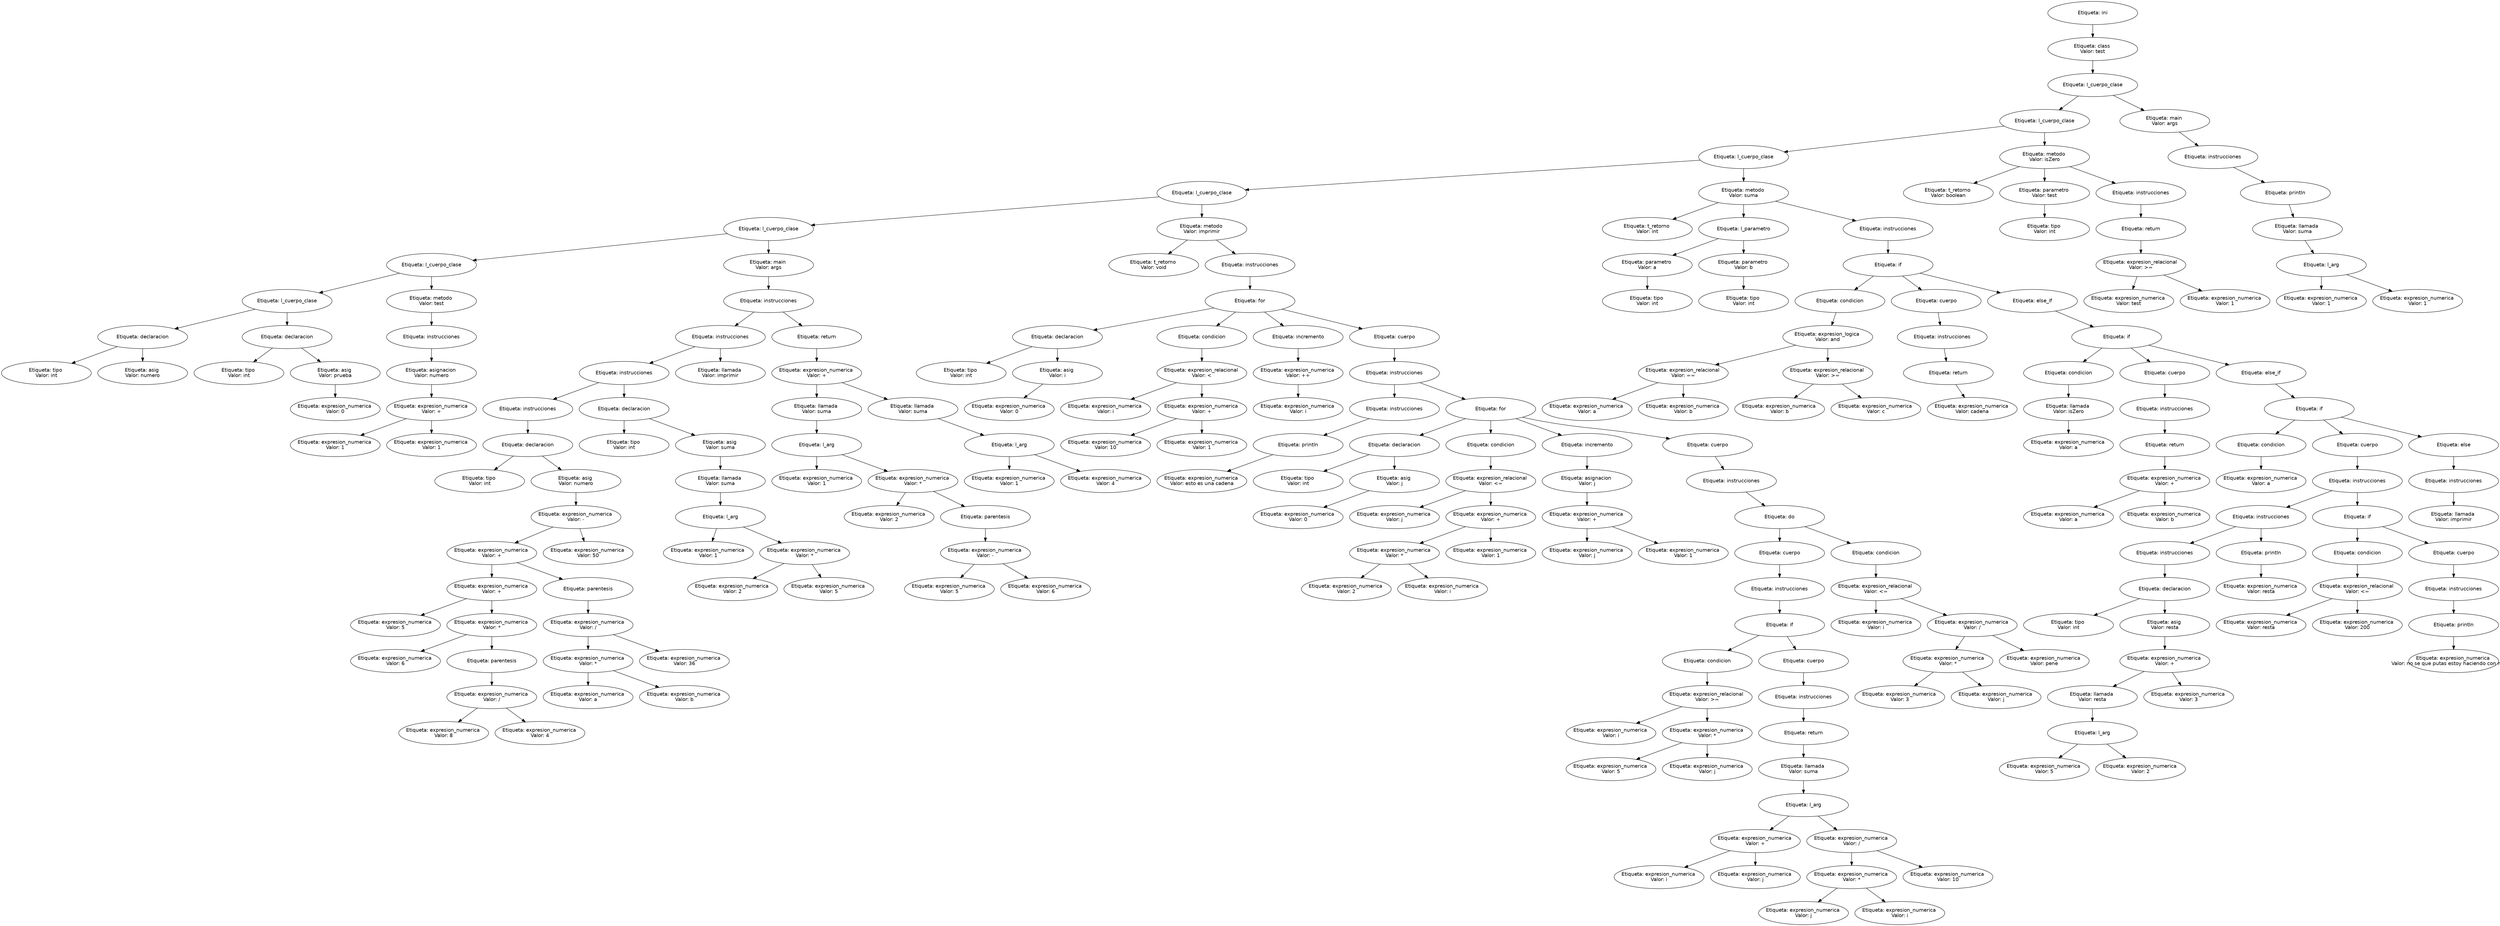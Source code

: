 digraph G{
 graph[overlap = true, fontsize= 0.5];
node[shape=ellipse, fontname=Helvetica, fixedsize=true, width=3.5, height=0.9];
edge[color = black];
nodo68d054e027db2db72be43429e3d57f86d1df3af7c87ac909a773c09b1fc4bb24[label="Etiqueta: ini"];
nodo66aa76167ce198161e97fecba9a810fa4f1bdce2befd174c1d4067067ad90028[label="Etiqueta: class \nValor: test"];
nodo68d054e027db2db72be43429e3d57f86d1df3af7c87ac909a773c09b1fc4bb24->nodo66aa76167ce198161e97fecba9a810fa4f1bdce2befd174c1d4067067ad90028
nodo66aa76167ce198161e97fecba9a810fa4f1bdce2befd174c1d4067067ad90028[label="Etiqueta: class \nValor: test"];
nodo6522dacd69cf4ace10fce2f93fe49442ca8d3cfc1e559d139efa89cfcde8a6ce[label="Etiqueta: l_cuerpo_clase"];
nodo66aa76167ce198161e97fecba9a810fa4f1bdce2befd174c1d4067067ad90028->nodo6522dacd69cf4ace10fce2f93fe49442ca8d3cfc1e559d139efa89cfcde8a6ce
nodo6522dacd69cf4ace10fce2f93fe49442ca8d3cfc1e559d139efa89cfcde8a6ce[label="Etiqueta: l_cuerpo_clase"];
nodo5565e45316a4bc65f19eb2b8200e10a6106021fab54719d55eeac4b98c8c79c9[label="Etiqueta: l_cuerpo_clase"];
nodo6522dacd69cf4ace10fce2f93fe49442ca8d3cfc1e559d139efa89cfcde8a6ce->nodo5565e45316a4bc65f19eb2b8200e10a6106021fab54719d55eeac4b98c8c79c9
nodo5565e45316a4bc65f19eb2b8200e10a6106021fab54719d55eeac4b98c8c79c9[label="Etiqueta: l_cuerpo_clase"];
nodoe03fe80717f6e5a1e5eae6d3f2d00f6168cf30855013e495f1ed07e0ed0af855[label="Etiqueta: l_cuerpo_clase"];
nodo5565e45316a4bc65f19eb2b8200e10a6106021fab54719d55eeac4b98c8c79c9->nodoe03fe80717f6e5a1e5eae6d3f2d00f6168cf30855013e495f1ed07e0ed0af855
nodoe03fe80717f6e5a1e5eae6d3f2d00f6168cf30855013e495f1ed07e0ed0af855[label="Etiqueta: l_cuerpo_clase"];
nodo21900030eceb87b718f88f403b9c2ffd0d9c94fa0a4e601eacb4dc0a14de78a5[label="Etiqueta: l_cuerpo_clase"];
nodoe03fe80717f6e5a1e5eae6d3f2d00f6168cf30855013e495f1ed07e0ed0af855->nodo21900030eceb87b718f88f403b9c2ffd0d9c94fa0a4e601eacb4dc0a14de78a5
nodo21900030eceb87b718f88f403b9c2ffd0d9c94fa0a4e601eacb4dc0a14de78a5[label="Etiqueta: l_cuerpo_clase"];
nodo4f018bda9cf4cece88a8478604edeea8dbf61dedcef8b8cac1f17aa04f8668ee[label="Etiqueta: l_cuerpo_clase"];
nodo21900030eceb87b718f88f403b9c2ffd0d9c94fa0a4e601eacb4dc0a14de78a5->nodo4f018bda9cf4cece88a8478604edeea8dbf61dedcef8b8cac1f17aa04f8668ee
nodo4f018bda9cf4cece88a8478604edeea8dbf61dedcef8b8cac1f17aa04f8668ee[label="Etiqueta: l_cuerpo_clase"];
nodo4bf48b445d7cb7dfb7cbdae930cf413102e83c4f483a199a3e3ea1e9669c9a7f[label="Etiqueta: l_cuerpo_clase"];
nodo4f018bda9cf4cece88a8478604edeea8dbf61dedcef8b8cac1f17aa04f8668ee->nodo4bf48b445d7cb7dfb7cbdae930cf413102e83c4f483a199a3e3ea1e9669c9a7f
nodo4bf48b445d7cb7dfb7cbdae930cf413102e83c4f483a199a3e3ea1e9669c9a7f[label="Etiqueta: l_cuerpo_clase"];
nodo54d91b6bac0eb8e01f597938a92a549e8381c1621598955d9c23ba44ea1efe0c[label="Etiqueta: l_cuerpo_clase"];
nodo4bf48b445d7cb7dfb7cbdae930cf413102e83c4f483a199a3e3ea1e9669c9a7f->nodo54d91b6bac0eb8e01f597938a92a549e8381c1621598955d9c23ba44ea1efe0c
nodo54d91b6bac0eb8e01f597938a92a549e8381c1621598955d9c23ba44ea1efe0c[label="Etiqueta: l_cuerpo_clase"];
nodo5e05d007ce57bef1e53f3ef07f2b68a70456c085b7a7a304b228836e9de4ca64[label="Etiqueta: declaracion"];
nodo54d91b6bac0eb8e01f597938a92a549e8381c1621598955d9c23ba44ea1efe0c->nodo5e05d007ce57bef1e53f3ef07f2b68a70456c085b7a7a304b228836e9de4ca64
nodo5e05d007ce57bef1e53f3ef07f2b68a70456c085b7a7a304b228836e9de4ca64[label="Etiqueta: declaracion"];
nodo7f3b8113d8094b5d2605f310905b4b1015704df4046f36b547d639daf6a44799[label="Etiqueta: tipo \nValor: int"];
nodo5e05d007ce57bef1e53f3ef07f2b68a70456c085b7a7a304b228836e9de4ca64->nodo7f3b8113d8094b5d2605f310905b4b1015704df4046f36b547d639daf6a44799
nodo7f3b8113d8094b5d2605f310905b4b1015704df4046f36b547d639daf6a44799[label="Etiqueta: tipo \nValor: int"];
nodob69f9096159ba5361b90d63c995ff4a8a0e88a5bb85571f76659f32e680f5841[label="Etiqueta: asig \nValor: numero"];
nodo5e05d007ce57bef1e53f3ef07f2b68a70456c085b7a7a304b228836e9de4ca64->nodob69f9096159ba5361b90d63c995ff4a8a0e88a5bb85571f76659f32e680f5841
nodob69f9096159ba5361b90d63c995ff4a8a0e88a5bb85571f76659f32e680f5841[label="Etiqueta: asig \nValor: numero"];
nodo2dfa3482e9494ddd404df008f6fd836495f563685b9cafbdcfeedd31c69c2f1b[label="Etiqueta: declaracion"];
nodo54d91b6bac0eb8e01f597938a92a549e8381c1621598955d9c23ba44ea1efe0c->nodo2dfa3482e9494ddd404df008f6fd836495f563685b9cafbdcfeedd31c69c2f1b
nodo2dfa3482e9494ddd404df008f6fd836495f563685b9cafbdcfeedd31c69c2f1b[label="Etiqueta: declaracion"];
nodoc3e7b2886a25b5a6325c233983c22359004a69a9a256fb9fe820e873eb9aef43[label="Etiqueta: tipo \nValor: int"];
nodo2dfa3482e9494ddd404df008f6fd836495f563685b9cafbdcfeedd31c69c2f1b->nodoc3e7b2886a25b5a6325c233983c22359004a69a9a256fb9fe820e873eb9aef43
nodoc3e7b2886a25b5a6325c233983c22359004a69a9a256fb9fe820e873eb9aef43[label="Etiqueta: tipo \nValor: int"];
nodod208e96e2f0952f79c5ff5e2e5b99188a09fa1feb1613e800dfe25a4abd3986b[label="Etiqueta: asig \nValor: prueba"];
nodo2dfa3482e9494ddd404df008f6fd836495f563685b9cafbdcfeedd31c69c2f1b->nodod208e96e2f0952f79c5ff5e2e5b99188a09fa1feb1613e800dfe25a4abd3986b
nodod208e96e2f0952f79c5ff5e2e5b99188a09fa1feb1613e800dfe25a4abd3986b[label="Etiqueta: asig \nValor: prueba"];
nodo8f12b4461b408fba906e72c37d65d8ef81917ebd0cfc4b907408069b31caf87b[label="Etiqueta: expresion_numerica \nValor: 0"];
nodod208e96e2f0952f79c5ff5e2e5b99188a09fa1feb1613e800dfe25a4abd3986b->nodo8f12b4461b408fba906e72c37d65d8ef81917ebd0cfc4b907408069b31caf87b
nodo8f12b4461b408fba906e72c37d65d8ef81917ebd0cfc4b907408069b31caf87b[label="Etiqueta: expresion_numerica \nValor: 0"];
nodobd7a69c09d45a5b10270bbeda0144b3035670c3adfb8d138554812c06748a412[label="Etiqueta: metodo \nValor: test"];
nodo4bf48b445d7cb7dfb7cbdae930cf413102e83c4f483a199a3e3ea1e9669c9a7f->nodobd7a69c09d45a5b10270bbeda0144b3035670c3adfb8d138554812c06748a412
nodobd7a69c09d45a5b10270bbeda0144b3035670c3adfb8d138554812c06748a412[label="Etiqueta: metodo \nValor: test"];
nodo5b2f099864661d9b824c2e5afd86a55b426cbedbf1eaaaab7c9c27365f63437a[label="Etiqueta: instrucciones"];
nodobd7a69c09d45a5b10270bbeda0144b3035670c3adfb8d138554812c06748a412->nodo5b2f099864661d9b824c2e5afd86a55b426cbedbf1eaaaab7c9c27365f63437a
nodo5b2f099864661d9b824c2e5afd86a55b426cbedbf1eaaaab7c9c27365f63437a[label="Etiqueta: instrucciones"];
nodo7654a74e3ea5265c2d57d1a2ee9e7617d2bcbc0f45caf61cb9e442b28700d3de[label="Etiqueta: asignacion \nValor: numero"];
nodo5b2f099864661d9b824c2e5afd86a55b426cbedbf1eaaaab7c9c27365f63437a->nodo7654a74e3ea5265c2d57d1a2ee9e7617d2bcbc0f45caf61cb9e442b28700d3de
nodo7654a74e3ea5265c2d57d1a2ee9e7617d2bcbc0f45caf61cb9e442b28700d3de[label="Etiqueta: asignacion \nValor: numero"];
nodo911d6711f8fbcc7867b2d4adb391c29bc8506a296acc6f33b30031142b1cdef5[label="Etiqueta: expresion_numerica \nValor: +"];
nodo7654a74e3ea5265c2d57d1a2ee9e7617d2bcbc0f45caf61cb9e442b28700d3de->nodo911d6711f8fbcc7867b2d4adb391c29bc8506a296acc6f33b30031142b1cdef5
nodo911d6711f8fbcc7867b2d4adb391c29bc8506a296acc6f33b30031142b1cdef5[label="Etiqueta: expresion_numerica \nValor: +"];
nodo8338a97e498e8758d197930e19a81062ef3b3807faa6a7ec719b1af92af08118[label="Etiqueta: expresion_numerica \nValor: 1"];
nodo911d6711f8fbcc7867b2d4adb391c29bc8506a296acc6f33b30031142b1cdef5->nodo8338a97e498e8758d197930e19a81062ef3b3807faa6a7ec719b1af92af08118
nodo8338a97e498e8758d197930e19a81062ef3b3807faa6a7ec719b1af92af08118[label="Etiqueta: expresion_numerica \nValor: 1"];
nodoe1eae65670709a313dc632bddea26d79a5b4170ed93d76b7f1910424851eee95[label="Etiqueta: expresion_numerica \nValor: 1"];
nodo911d6711f8fbcc7867b2d4adb391c29bc8506a296acc6f33b30031142b1cdef5->nodoe1eae65670709a313dc632bddea26d79a5b4170ed93d76b7f1910424851eee95
nodoe1eae65670709a313dc632bddea26d79a5b4170ed93d76b7f1910424851eee95[label="Etiqueta: expresion_numerica \nValor: 1"];
nodoea82ac5e7648cc4529cfa7c08b4fd5db698fcc28ea7811a96a961b8716fa1bbd[label="Etiqueta: main \nValor: args"];
nodo4f018bda9cf4cece88a8478604edeea8dbf61dedcef8b8cac1f17aa04f8668ee->nodoea82ac5e7648cc4529cfa7c08b4fd5db698fcc28ea7811a96a961b8716fa1bbd
nodoea82ac5e7648cc4529cfa7c08b4fd5db698fcc28ea7811a96a961b8716fa1bbd[label="Etiqueta: main \nValor: args"];
nodo4622c5c263470494dc9dd8f3b69ecdc7fda4df61680ad75b2938e05edddd125c[label="Etiqueta: instrucciones"];
nodoea82ac5e7648cc4529cfa7c08b4fd5db698fcc28ea7811a96a961b8716fa1bbd->nodo4622c5c263470494dc9dd8f3b69ecdc7fda4df61680ad75b2938e05edddd125c
nodo4622c5c263470494dc9dd8f3b69ecdc7fda4df61680ad75b2938e05edddd125c[label="Etiqueta: instrucciones"];
nodob7c20e41bfab1c65b7d8907b41a51a35137161e5b774cc569eb5603cc22651b6[label="Etiqueta: instrucciones"];
nodo4622c5c263470494dc9dd8f3b69ecdc7fda4df61680ad75b2938e05edddd125c->nodob7c20e41bfab1c65b7d8907b41a51a35137161e5b774cc569eb5603cc22651b6
nodob7c20e41bfab1c65b7d8907b41a51a35137161e5b774cc569eb5603cc22651b6[label="Etiqueta: instrucciones"];
nodo8eb0afca041c4969f6db2668b54fe9e13a8859c5367c41e04a70af85c3812dcc[label="Etiqueta: instrucciones"];
nodob7c20e41bfab1c65b7d8907b41a51a35137161e5b774cc569eb5603cc22651b6->nodo8eb0afca041c4969f6db2668b54fe9e13a8859c5367c41e04a70af85c3812dcc
nodo8eb0afca041c4969f6db2668b54fe9e13a8859c5367c41e04a70af85c3812dcc[label="Etiqueta: instrucciones"];
nodo7027c2792ae28a5f5147b39688fcf9bd35d2302adbdf58f021cba8d5e5ad886c[label="Etiqueta: instrucciones"];
nodo8eb0afca041c4969f6db2668b54fe9e13a8859c5367c41e04a70af85c3812dcc->nodo7027c2792ae28a5f5147b39688fcf9bd35d2302adbdf58f021cba8d5e5ad886c
nodo7027c2792ae28a5f5147b39688fcf9bd35d2302adbdf58f021cba8d5e5ad886c[label="Etiqueta: instrucciones"];
nodo938c157977b3f2e730936890e275c3b9c7c453a20094c5b59d4da4174dbd252a[label="Etiqueta: declaracion"];
nodo7027c2792ae28a5f5147b39688fcf9bd35d2302adbdf58f021cba8d5e5ad886c->nodo938c157977b3f2e730936890e275c3b9c7c453a20094c5b59d4da4174dbd252a
nodo938c157977b3f2e730936890e275c3b9c7c453a20094c5b59d4da4174dbd252a[label="Etiqueta: declaracion"];
nododbb24ce81ba30c82db9e12bcb065c29929ae15fdf577581c0c259f7782554c34[label="Etiqueta: tipo \nValor: int"];
nodo938c157977b3f2e730936890e275c3b9c7c453a20094c5b59d4da4174dbd252a->nododbb24ce81ba30c82db9e12bcb065c29929ae15fdf577581c0c259f7782554c34
nododbb24ce81ba30c82db9e12bcb065c29929ae15fdf577581c0c259f7782554c34[label="Etiqueta: tipo \nValor: int"];
nododd48101d4792e1ef00ff20522986b17585a0f67b296db58cc081854d6da7b16d[label="Etiqueta: asig \nValor: numero"];
nodo938c157977b3f2e730936890e275c3b9c7c453a20094c5b59d4da4174dbd252a->nododd48101d4792e1ef00ff20522986b17585a0f67b296db58cc081854d6da7b16d
nododd48101d4792e1ef00ff20522986b17585a0f67b296db58cc081854d6da7b16d[label="Etiqueta: asig \nValor: numero"];
nodo5bc25429c8a36c1758431550b22d597766435e6e185d52b48dbbb7b23446592e[label="Etiqueta: expresion_numerica \nValor: -"];
nododd48101d4792e1ef00ff20522986b17585a0f67b296db58cc081854d6da7b16d->nodo5bc25429c8a36c1758431550b22d597766435e6e185d52b48dbbb7b23446592e
nodo5bc25429c8a36c1758431550b22d597766435e6e185d52b48dbbb7b23446592e[label="Etiqueta: expresion_numerica \nValor: -"];
nodoe89e0f413e32a99e0418c75e0b9c415652a82ba84089ed222205605bede0a34d[label="Etiqueta: expresion_numerica \nValor: +"];
nodo5bc25429c8a36c1758431550b22d597766435e6e185d52b48dbbb7b23446592e->nodoe89e0f413e32a99e0418c75e0b9c415652a82ba84089ed222205605bede0a34d
nodoe89e0f413e32a99e0418c75e0b9c415652a82ba84089ed222205605bede0a34d[label="Etiqueta: expresion_numerica \nValor: +"];
nodobff4dcabff9e8f01d94614ae4fcb5422f278984081ae2591ead237997d9f89fb[label="Etiqueta: expresion_numerica \nValor: +"];
nodoe89e0f413e32a99e0418c75e0b9c415652a82ba84089ed222205605bede0a34d->nodobff4dcabff9e8f01d94614ae4fcb5422f278984081ae2591ead237997d9f89fb
nodobff4dcabff9e8f01d94614ae4fcb5422f278984081ae2591ead237997d9f89fb[label="Etiqueta: expresion_numerica \nValor: +"];
nodo855365f4a31faa77629452c67e1b6c42c14e673d862ed5865137abfca1a29dea[label="Etiqueta: expresion_numerica \nValor: 5"];
nodobff4dcabff9e8f01d94614ae4fcb5422f278984081ae2591ead237997d9f89fb->nodo855365f4a31faa77629452c67e1b6c42c14e673d862ed5865137abfca1a29dea
nodo855365f4a31faa77629452c67e1b6c42c14e673d862ed5865137abfca1a29dea[label="Etiqueta: expresion_numerica \nValor: 5"];
nodod491df4868437331632953a91dec596b9960c7f61b5ccaae4729df5b348c2edc[label="Etiqueta: expresion_numerica \nValor: *"];
nodobff4dcabff9e8f01d94614ae4fcb5422f278984081ae2591ead237997d9f89fb->nodod491df4868437331632953a91dec596b9960c7f61b5ccaae4729df5b348c2edc
nodod491df4868437331632953a91dec596b9960c7f61b5ccaae4729df5b348c2edc[label="Etiqueta: expresion_numerica \nValor: *"];
nodo1bf482369e0f67f2b7f4e116249d2d12a9ef3ffb1f5bd2256a30e4c2006c1f47[label="Etiqueta: expresion_numerica \nValor: 6"];
nodod491df4868437331632953a91dec596b9960c7f61b5ccaae4729df5b348c2edc->nodo1bf482369e0f67f2b7f4e116249d2d12a9ef3ffb1f5bd2256a30e4c2006c1f47
nodo1bf482369e0f67f2b7f4e116249d2d12a9ef3ffb1f5bd2256a30e4c2006c1f47[label="Etiqueta: expresion_numerica \nValor: 6"];
nodo41b96f823e8607faf614ba3f153a2e24b965cb11918181a78677dfe05841f6e0[label="Etiqueta: parentesis"];
nodod491df4868437331632953a91dec596b9960c7f61b5ccaae4729df5b348c2edc->nodo41b96f823e8607faf614ba3f153a2e24b965cb11918181a78677dfe05841f6e0
nodo41b96f823e8607faf614ba3f153a2e24b965cb11918181a78677dfe05841f6e0[label="Etiqueta: parentesis"];
nodofd8c277075c612180e5a37be305655494d6e26f32fedb6a3322e1cd64e614625[label="Etiqueta: expresion_numerica \nValor: /"];
nodo41b96f823e8607faf614ba3f153a2e24b965cb11918181a78677dfe05841f6e0->nodofd8c277075c612180e5a37be305655494d6e26f32fedb6a3322e1cd64e614625
nodofd8c277075c612180e5a37be305655494d6e26f32fedb6a3322e1cd64e614625[label="Etiqueta: expresion_numerica \nValor: /"];
nodo0cbc828cc9a53831f7d403b118f52766292ca22ee6edaea3bea7f4920296d595[label="Etiqueta: expresion_numerica \nValor: 8"];
nodofd8c277075c612180e5a37be305655494d6e26f32fedb6a3322e1cd64e614625->nodo0cbc828cc9a53831f7d403b118f52766292ca22ee6edaea3bea7f4920296d595
nodo0cbc828cc9a53831f7d403b118f52766292ca22ee6edaea3bea7f4920296d595[label="Etiqueta: expresion_numerica \nValor: 8"];
nodocc23d25e386ac570d20de17f766e72cfa9ded0e5671912d4c44d7eae07b666f5[label="Etiqueta: expresion_numerica \nValor: 4"];
nodofd8c277075c612180e5a37be305655494d6e26f32fedb6a3322e1cd64e614625->nodocc23d25e386ac570d20de17f766e72cfa9ded0e5671912d4c44d7eae07b666f5
nodocc23d25e386ac570d20de17f766e72cfa9ded0e5671912d4c44d7eae07b666f5[label="Etiqueta: expresion_numerica \nValor: 4"];
nodoa5c1eb0d99a96f37b54772881e0582ffe81b86e955bc5caa7c75c39bb1e26caf[label="Etiqueta: parentesis"];
nodoe89e0f413e32a99e0418c75e0b9c415652a82ba84089ed222205605bede0a34d->nodoa5c1eb0d99a96f37b54772881e0582ffe81b86e955bc5caa7c75c39bb1e26caf
nodoa5c1eb0d99a96f37b54772881e0582ffe81b86e955bc5caa7c75c39bb1e26caf[label="Etiqueta: parentesis"];
nodo48fb2e7871a3e0c138636386da8568fc21ee6534e9d292204398c29810ed03d8[label="Etiqueta: expresion_numerica \nValor: /"];
nodoa5c1eb0d99a96f37b54772881e0582ffe81b86e955bc5caa7c75c39bb1e26caf->nodo48fb2e7871a3e0c138636386da8568fc21ee6534e9d292204398c29810ed03d8
nodo48fb2e7871a3e0c138636386da8568fc21ee6534e9d292204398c29810ed03d8[label="Etiqueta: expresion_numerica \nValor: /"];
nodo2f6180237c04a71afe97cb097ad437256f622236f89c2b89cd018f6cd83aacdb[label="Etiqueta: expresion_numerica \nValor: *"];
nodo48fb2e7871a3e0c138636386da8568fc21ee6534e9d292204398c29810ed03d8->nodo2f6180237c04a71afe97cb097ad437256f622236f89c2b89cd018f6cd83aacdb
nodo2f6180237c04a71afe97cb097ad437256f622236f89c2b89cd018f6cd83aacdb[label="Etiqueta: expresion_numerica \nValor: *"];
nodoc65fa2572a45a91e047e35fc63c9e58ca4cef81b2cfd094c46f4035061c9a462[label="Etiqueta: expresion_numerica \nValor: a"];
nodo2f6180237c04a71afe97cb097ad437256f622236f89c2b89cd018f6cd83aacdb->nodoc65fa2572a45a91e047e35fc63c9e58ca4cef81b2cfd094c46f4035061c9a462
nodoc65fa2572a45a91e047e35fc63c9e58ca4cef81b2cfd094c46f4035061c9a462[label="Etiqueta: expresion_numerica \nValor: a"];
nodo526002121f7c4eba491407fc371e6269b1f7a3dd7187f8ec99e54a0f22fd5d03[label="Etiqueta: expresion_numerica \nValor: b"];
nodo2f6180237c04a71afe97cb097ad437256f622236f89c2b89cd018f6cd83aacdb->nodo526002121f7c4eba491407fc371e6269b1f7a3dd7187f8ec99e54a0f22fd5d03
nodo526002121f7c4eba491407fc371e6269b1f7a3dd7187f8ec99e54a0f22fd5d03[label="Etiqueta: expresion_numerica \nValor: b"];
nodo10bfc39b8bcffe2b37bcb67683515e57e63673d1906d6c2040e0ed113b7be626[label="Etiqueta: expresion_numerica \nValor: 36"];
nodo48fb2e7871a3e0c138636386da8568fc21ee6534e9d292204398c29810ed03d8->nodo10bfc39b8bcffe2b37bcb67683515e57e63673d1906d6c2040e0ed113b7be626
nodo10bfc39b8bcffe2b37bcb67683515e57e63673d1906d6c2040e0ed113b7be626[label="Etiqueta: expresion_numerica \nValor: 36"];
nodof8c7ca5df15d1129a4dfde4be064c97a60d204bf53d5fb1dbdf40e6e0723b6b9[label="Etiqueta: expresion_numerica \nValor: 50"];
nodo5bc25429c8a36c1758431550b22d597766435e6e185d52b48dbbb7b23446592e->nodof8c7ca5df15d1129a4dfde4be064c97a60d204bf53d5fb1dbdf40e6e0723b6b9
nodof8c7ca5df15d1129a4dfde4be064c97a60d204bf53d5fb1dbdf40e6e0723b6b9[label="Etiqueta: expresion_numerica \nValor: 50"];
nodo17e973e2cefe86ce57565683d0aa0305282fecb05756dd5bed5524b0404829fe[label="Etiqueta: declaracion"];
nodo8eb0afca041c4969f6db2668b54fe9e13a8859c5367c41e04a70af85c3812dcc->nodo17e973e2cefe86ce57565683d0aa0305282fecb05756dd5bed5524b0404829fe
nodo17e973e2cefe86ce57565683d0aa0305282fecb05756dd5bed5524b0404829fe[label="Etiqueta: declaracion"];
nodo1a8a9bdd79886c8dd406ec5a96ad438b06eab47a3fa642c055e21af91f624d7c[label="Etiqueta: tipo \nValor: int"];
nodo17e973e2cefe86ce57565683d0aa0305282fecb05756dd5bed5524b0404829fe->nodo1a8a9bdd79886c8dd406ec5a96ad438b06eab47a3fa642c055e21af91f624d7c
nodo1a8a9bdd79886c8dd406ec5a96ad438b06eab47a3fa642c055e21af91f624d7c[label="Etiqueta: tipo \nValor: int"];
nodo2dca57c3000b155e8e6018ce2afd989d00deb24f11404a1f86a83414cbb57d48[label="Etiqueta: asig \nValor: suma"];
nodo17e973e2cefe86ce57565683d0aa0305282fecb05756dd5bed5524b0404829fe->nodo2dca57c3000b155e8e6018ce2afd989d00deb24f11404a1f86a83414cbb57d48
nodo2dca57c3000b155e8e6018ce2afd989d00deb24f11404a1f86a83414cbb57d48[label="Etiqueta: asig \nValor: suma"];
nodoeb41f4fe48dbfa6f247c8b3d116e119b077aaaae58854ec7656c09897321f6e5[label="Etiqueta: llamada \nValor: suma"];
nodo2dca57c3000b155e8e6018ce2afd989d00deb24f11404a1f86a83414cbb57d48->nodoeb41f4fe48dbfa6f247c8b3d116e119b077aaaae58854ec7656c09897321f6e5
nodoeb41f4fe48dbfa6f247c8b3d116e119b077aaaae58854ec7656c09897321f6e5[label="Etiqueta: llamada \nValor: suma"];
nodo09c1ecc004327087a314ae4706e9e5359a6ad4ad9e3c525409e6a32fc2063a87[label="Etiqueta: l_arg"];
nodoeb41f4fe48dbfa6f247c8b3d116e119b077aaaae58854ec7656c09897321f6e5->nodo09c1ecc004327087a314ae4706e9e5359a6ad4ad9e3c525409e6a32fc2063a87
nodo09c1ecc004327087a314ae4706e9e5359a6ad4ad9e3c525409e6a32fc2063a87[label="Etiqueta: l_arg"];
nodo0bb22f5aa5bf28c6d89a19afe54c7698621dfe4d3be4c323df9be35606037864[label="Etiqueta: expresion_numerica \nValor: 1"];
nodo09c1ecc004327087a314ae4706e9e5359a6ad4ad9e3c525409e6a32fc2063a87->nodo0bb22f5aa5bf28c6d89a19afe54c7698621dfe4d3be4c323df9be35606037864
nodo0bb22f5aa5bf28c6d89a19afe54c7698621dfe4d3be4c323df9be35606037864[label="Etiqueta: expresion_numerica \nValor: 1"];
nodob702123ec8f9cc7179d8a3b11b1ab5cc3cc4ec6ac687448da14585b81b4f3e13[label="Etiqueta: expresion_numerica \nValor: *"];
nodo09c1ecc004327087a314ae4706e9e5359a6ad4ad9e3c525409e6a32fc2063a87->nodob702123ec8f9cc7179d8a3b11b1ab5cc3cc4ec6ac687448da14585b81b4f3e13
nodob702123ec8f9cc7179d8a3b11b1ab5cc3cc4ec6ac687448da14585b81b4f3e13[label="Etiqueta: expresion_numerica \nValor: *"];
nodo7f97be2709c9083772ac72277c715d65f3b3d4e5d594fcd7fe916a88d008f2e9[label="Etiqueta: expresion_numerica \nValor: 2"];
nodob702123ec8f9cc7179d8a3b11b1ab5cc3cc4ec6ac687448da14585b81b4f3e13->nodo7f97be2709c9083772ac72277c715d65f3b3d4e5d594fcd7fe916a88d008f2e9
nodo7f97be2709c9083772ac72277c715d65f3b3d4e5d594fcd7fe916a88d008f2e9[label="Etiqueta: expresion_numerica \nValor: 2"];
nodo7281155eddb2d91f26d65893308787bb906e70c040c0838713c0357ed46604cb[label="Etiqueta: expresion_numerica \nValor: 5"];
nodob702123ec8f9cc7179d8a3b11b1ab5cc3cc4ec6ac687448da14585b81b4f3e13->nodo7281155eddb2d91f26d65893308787bb906e70c040c0838713c0357ed46604cb
nodo7281155eddb2d91f26d65893308787bb906e70c040c0838713c0357ed46604cb[label="Etiqueta: expresion_numerica \nValor: 5"];
nodo4e1897494830699e7fe6db06a24b4bd3206c9676ba152f1655e323432e67d708[label="Etiqueta: llamada \nValor: imprimir"];
nodob7c20e41bfab1c65b7d8907b41a51a35137161e5b774cc569eb5603cc22651b6->nodo4e1897494830699e7fe6db06a24b4bd3206c9676ba152f1655e323432e67d708
nodo4e1897494830699e7fe6db06a24b4bd3206c9676ba152f1655e323432e67d708[label="Etiqueta: llamada \nValor: imprimir"];
nodo524062171dd7fc0f41778d2d3fcccfd2ab62c7d6e4a64ca896677dc83fd01019[label="Etiqueta: return"];
nodo4622c5c263470494dc9dd8f3b69ecdc7fda4df61680ad75b2938e05edddd125c->nodo524062171dd7fc0f41778d2d3fcccfd2ab62c7d6e4a64ca896677dc83fd01019
nodo524062171dd7fc0f41778d2d3fcccfd2ab62c7d6e4a64ca896677dc83fd01019[label="Etiqueta: return"];
nodo2380142463983bef0234634c8a70ada60c68d514ece62ca155a66d4baf6a35cf[label="Etiqueta: expresion_numerica \nValor: +"];
nodo524062171dd7fc0f41778d2d3fcccfd2ab62c7d6e4a64ca896677dc83fd01019->nodo2380142463983bef0234634c8a70ada60c68d514ece62ca155a66d4baf6a35cf
nodo2380142463983bef0234634c8a70ada60c68d514ece62ca155a66d4baf6a35cf[label="Etiqueta: expresion_numerica \nValor: +"];
nodo4ea8b96f35ccac20a628a5938aa79df69f203fb0f82a351446e23e532032e565[label="Etiqueta: llamada \nValor: suma"];
nodo2380142463983bef0234634c8a70ada60c68d514ece62ca155a66d4baf6a35cf->nodo4ea8b96f35ccac20a628a5938aa79df69f203fb0f82a351446e23e532032e565
nodo4ea8b96f35ccac20a628a5938aa79df69f203fb0f82a351446e23e532032e565[label="Etiqueta: llamada \nValor: suma"];
nodoe42142a769da43fdda22cf06d0907ae242e512299a96542ae65ebc4613c9103a[label="Etiqueta: l_arg"];
nodo4ea8b96f35ccac20a628a5938aa79df69f203fb0f82a351446e23e532032e565->nodoe42142a769da43fdda22cf06d0907ae242e512299a96542ae65ebc4613c9103a
nodoe42142a769da43fdda22cf06d0907ae242e512299a96542ae65ebc4613c9103a[label="Etiqueta: l_arg"];
nodoea0fa020a73a119e0ea4356e95382e78ffff8e87f2aefac921110c3c41d83be3[label="Etiqueta: expresion_numerica \nValor: 1"];
nodoe42142a769da43fdda22cf06d0907ae242e512299a96542ae65ebc4613c9103a->nodoea0fa020a73a119e0ea4356e95382e78ffff8e87f2aefac921110c3c41d83be3
nodoea0fa020a73a119e0ea4356e95382e78ffff8e87f2aefac921110c3c41d83be3[label="Etiqueta: expresion_numerica \nValor: 1"];
nodobdbd5cb36ba54daac58ed5323915133b2e51b7f6ef57234e0d6feecd7a001f17[label="Etiqueta: expresion_numerica \nValor: *"];
nodoe42142a769da43fdda22cf06d0907ae242e512299a96542ae65ebc4613c9103a->nodobdbd5cb36ba54daac58ed5323915133b2e51b7f6ef57234e0d6feecd7a001f17
nodobdbd5cb36ba54daac58ed5323915133b2e51b7f6ef57234e0d6feecd7a001f17[label="Etiqueta: expresion_numerica \nValor: *"];
nodo0431db5648fd6d1500beda38fae99308118de78d8feb0e963a4e56bdd08c13e4[label="Etiqueta: expresion_numerica \nValor: 2"];
nodobdbd5cb36ba54daac58ed5323915133b2e51b7f6ef57234e0d6feecd7a001f17->nodo0431db5648fd6d1500beda38fae99308118de78d8feb0e963a4e56bdd08c13e4
nodo0431db5648fd6d1500beda38fae99308118de78d8feb0e963a4e56bdd08c13e4[label="Etiqueta: expresion_numerica \nValor: 2"];
nodo70629614ce57bc097ffd195db28a4aac6070d353c0783699338011447a9ddf8d[label="Etiqueta: parentesis"];
nodobdbd5cb36ba54daac58ed5323915133b2e51b7f6ef57234e0d6feecd7a001f17->nodo70629614ce57bc097ffd195db28a4aac6070d353c0783699338011447a9ddf8d
nodo70629614ce57bc097ffd195db28a4aac6070d353c0783699338011447a9ddf8d[label="Etiqueta: parentesis"];
nodof3a6ca150e4ec7f94e4a60def1551f0a8d67ac2d9a884409535dcd18c113b6c9[label="Etiqueta: expresion_numerica \nValor: -"];
nodo70629614ce57bc097ffd195db28a4aac6070d353c0783699338011447a9ddf8d->nodof3a6ca150e4ec7f94e4a60def1551f0a8d67ac2d9a884409535dcd18c113b6c9
nodof3a6ca150e4ec7f94e4a60def1551f0a8d67ac2d9a884409535dcd18c113b6c9[label="Etiqueta: expresion_numerica \nValor: -"];
nodod8694ca9ecc137cc4add69536c291cc9a40619332817a12eff094049b485d073[label="Etiqueta: expresion_numerica \nValor: 5"];
nodof3a6ca150e4ec7f94e4a60def1551f0a8d67ac2d9a884409535dcd18c113b6c9->nodod8694ca9ecc137cc4add69536c291cc9a40619332817a12eff094049b485d073
nodod8694ca9ecc137cc4add69536c291cc9a40619332817a12eff094049b485d073[label="Etiqueta: expresion_numerica \nValor: 5"];
nodo87ca179ea4ebe79991397b66215357d2904ef61784d17a14a786a49fe46bccd1[label="Etiqueta: expresion_numerica \nValor: 6"];
nodof3a6ca150e4ec7f94e4a60def1551f0a8d67ac2d9a884409535dcd18c113b6c9->nodo87ca179ea4ebe79991397b66215357d2904ef61784d17a14a786a49fe46bccd1
nodo87ca179ea4ebe79991397b66215357d2904ef61784d17a14a786a49fe46bccd1[label="Etiqueta: expresion_numerica \nValor: 6"];
nodob002b3a958954072ef3006542db42c6bf68bf9b4edcb76ec9fb585cf5af96218[label="Etiqueta: llamada \nValor: suma"];
nodo2380142463983bef0234634c8a70ada60c68d514ece62ca155a66d4baf6a35cf->nodob002b3a958954072ef3006542db42c6bf68bf9b4edcb76ec9fb585cf5af96218
nodob002b3a958954072ef3006542db42c6bf68bf9b4edcb76ec9fb585cf5af96218[label="Etiqueta: llamada \nValor: suma"];
nodofc103af5607e283975d4785598b12bce2cac49322220f3a66c72c461497d1cae[label="Etiqueta: l_arg"];
nodob002b3a958954072ef3006542db42c6bf68bf9b4edcb76ec9fb585cf5af96218->nodofc103af5607e283975d4785598b12bce2cac49322220f3a66c72c461497d1cae
nodofc103af5607e283975d4785598b12bce2cac49322220f3a66c72c461497d1cae[label="Etiqueta: l_arg"];
nodob795e2406bd4646942f34618a50f1ec091955f2dd1041fdb8b2c420329a8790b[label="Etiqueta: expresion_numerica \nValor: 1"];
nodofc103af5607e283975d4785598b12bce2cac49322220f3a66c72c461497d1cae->nodob795e2406bd4646942f34618a50f1ec091955f2dd1041fdb8b2c420329a8790b
nodob795e2406bd4646942f34618a50f1ec091955f2dd1041fdb8b2c420329a8790b[label="Etiqueta: expresion_numerica \nValor: 1"];
nodo50c8422c1c9e90f689519f96494febc43a222f6d4861d37305ca881cfc3e89f1[label="Etiqueta: expresion_numerica \nValor: 4"];
nodofc103af5607e283975d4785598b12bce2cac49322220f3a66c72c461497d1cae->nodo50c8422c1c9e90f689519f96494febc43a222f6d4861d37305ca881cfc3e89f1
nodo50c8422c1c9e90f689519f96494febc43a222f6d4861d37305ca881cfc3e89f1[label="Etiqueta: expresion_numerica \nValor: 4"];
nodoaea9a41c48e2a8aaab7f6ca3c6c25f3926ea07d615b02dc22272a7a54ea90854[label="Etiqueta: metodo \nValor: imprimir"];
nodo21900030eceb87b718f88f403b9c2ffd0d9c94fa0a4e601eacb4dc0a14de78a5->nodoaea9a41c48e2a8aaab7f6ca3c6c25f3926ea07d615b02dc22272a7a54ea90854
nodoaea9a41c48e2a8aaab7f6ca3c6c25f3926ea07d615b02dc22272a7a54ea90854[label="Etiqueta: metodo \nValor: imprimir"];
nodoa3baff0d88abce5462ce79d4d68826a81244a6f1572eafb6ac995bd18a473926[label="Etiqueta: t_retorno \nValor: void"];
nodoaea9a41c48e2a8aaab7f6ca3c6c25f3926ea07d615b02dc22272a7a54ea90854->nodoa3baff0d88abce5462ce79d4d68826a81244a6f1572eafb6ac995bd18a473926
nodoa3baff0d88abce5462ce79d4d68826a81244a6f1572eafb6ac995bd18a473926[label="Etiqueta: t_retorno \nValor: void"];
nodo13226eba5a6b60afdfe21f0b9757b20280d262da7649c39e2fa62b1b1b85d958[label="Etiqueta: instrucciones"];
nodoaea9a41c48e2a8aaab7f6ca3c6c25f3926ea07d615b02dc22272a7a54ea90854->nodo13226eba5a6b60afdfe21f0b9757b20280d262da7649c39e2fa62b1b1b85d958
nodo13226eba5a6b60afdfe21f0b9757b20280d262da7649c39e2fa62b1b1b85d958[label="Etiqueta: instrucciones"];
nodo4e1b7c2e1a58a942cca15a05108295026f5065efa945f55bd443fd3434937e69[label="Etiqueta: for"];
nodo13226eba5a6b60afdfe21f0b9757b20280d262da7649c39e2fa62b1b1b85d958->nodo4e1b7c2e1a58a942cca15a05108295026f5065efa945f55bd443fd3434937e69
nodo4e1b7c2e1a58a942cca15a05108295026f5065efa945f55bd443fd3434937e69[label="Etiqueta: for"];
nodo356dc95cb4e7e39ef6540db6d6163053c8c3db94a1213b16508a622bc5a42993[label="Etiqueta: declaracion"];
nodo4e1b7c2e1a58a942cca15a05108295026f5065efa945f55bd443fd3434937e69->nodo356dc95cb4e7e39ef6540db6d6163053c8c3db94a1213b16508a622bc5a42993
nodo356dc95cb4e7e39ef6540db6d6163053c8c3db94a1213b16508a622bc5a42993[label="Etiqueta: declaracion"];
nodof6783bedf5b911cb3b2b13a099093d61ad83f877b87c104ed9719b345eb0127d[label="Etiqueta: tipo \nValor: int"];
nodo356dc95cb4e7e39ef6540db6d6163053c8c3db94a1213b16508a622bc5a42993->nodof6783bedf5b911cb3b2b13a099093d61ad83f877b87c104ed9719b345eb0127d
nodof6783bedf5b911cb3b2b13a099093d61ad83f877b87c104ed9719b345eb0127d[label="Etiqueta: tipo \nValor: int"];
nodo2dea2214dbbabe7ef222595657af336f3ca9ca803e72cde84e08c1f23c8ca822[label="Etiqueta: asig \nValor: i"];
nodo356dc95cb4e7e39ef6540db6d6163053c8c3db94a1213b16508a622bc5a42993->nodo2dea2214dbbabe7ef222595657af336f3ca9ca803e72cde84e08c1f23c8ca822
nodo2dea2214dbbabe7ef222595657af336f3ca9ca803e72cde84e08c1f23c8ca822[label="Etiqueta: asig \nValor: i"];
nodo35b5823660badfbebad75772966a1c78050e2dfc72b367db534b5220e8993dc6[label="Etiqueta: expresion_numerica \nValor: 0"];
nodo2dea2214dbbabe7ef222595657af336f3ca9ca803e72cde84e08c1f23c8ca822->nodo35b5823660badfbebad75772966a1c78050e2dfc72b367db534b5220e8993dc6
nodo35b5823660badfbebad75772966a1c78050e2dfc72b367db534b5220e8993dc6[label="Etiqueta: expresion_numerica \nValor: 0"];
nodo098faa8b78d6a46856fdf05f16f13f0bd46b326262b403b2b2756460a2cd9c1e[label="Etiqueta: condicion"];
nodo4e1b7c2e1a58a942cca15a05108295026f5065efa945f55bd443fd3434937e69->nodo098faa8b78d6a46856fdf05f16f13f0bd46b326262b403b2b2756460a2cd9c1e
nodo098faa8b78d6a46856fdf05f16f13f0bd46b326262b403b2b2756460a2cd9c1e[label="Etiqueta: condicion"];
nodo23e26046a569bf9fa7d4f8da52876b739d4b419a7e716aaacbb2d018c44c42fb[label="Etiqueta: expresion_relacional \nValor: <"];
nodo098faa8b78d6a46856fdf05f16f13f0bd46b326262b403b2b2756460a2cd9c1e->nodo23e26046a569bf9fa7d4f8da52876b739d4b419a7e716aaacbb2d018c44c42fb
nodo23e26046a569bf9fa7d4f8da52876b739d4b419a7e716aaacbb2d018c44c42fb[label="Etiqueta: expresion_relacional \nValor: <"];
nodo9124e6a6d849feb06fd1b921dbb3cd0994ac287390c996b957e7323e65364078[label="Etiqueta: expresion_numerica \nValor: i"];
nodo23e26046a569bf9fa7d4f8da52876b739d4b419a7e716aaacbb2d018c44c42fb->nodo9124e6a6d849feb06fd1b921dbb3cd0994ac287390c996b957e7323e65364078
nodo9124e6a6d849feb06fd1b921dbb3cd0994ac287390c996b957e7323e65364078[label="Etiqueta: expresion_numerica \nValor: i"];
nodoc65b522826741857fbfb2a25ffac25bd6bc76f9e4c73c2e07ea0027d2f1504b9[label="Etiqueta: expresion_numerica \nValor: +"];
nodo23e26046a569bf9fa7d4f8da52876b739d4b419a7e716aaacbb2d018c44c42fb->nodoc65b522826741857fbfb2a25ffac25bd6bc76f9e4c73c2e07ea0027d2f1504b9
nodoc65b522826741857fbfb2a25ffac25bd6bc76f9e4c73c2e07ea0027d2f1504b9[label="Etiqueta: expresion_numerica \nValor: +"];
nodo573ddce072156f086594c0d00ff711f06b1338a141103f6e144c0a940f769251[label="Etiqueta: expresion_numerica \nValor: 10"];
nodoc65b522826741857fbfb2a25ffac25bd6bc76f9e4c73c2e07ea0027d2f1504b9->nodo573ddce072156f086594c0d00ff711f06b1338a141103f6e144c0a940f769251
nodo573ddce072156f086594c0d00ff711f06b1338a141103f6e144c0a940f769251[label="Etiqueta: expresion_numerica \nValor: 10"];
nodo456adbd7e8c2521b9dbe091c824a5442164fc64ef04d693552274392e538a827[label="Etiqueta: expresion_numerica \nValor: 1"];
nodoc65b522826741857fbfb2a25ffac25bd6bc76f9e4c73c2e07ea0027d2f1504b9->nodo456adbd7e8c2521b9dbe091c824a5442164fc64ef04d693552274392e538a827
nodo456adbd7e8c2521b9dbe091c824a5442164fc64ef04d693552274392e538a827[label="Etiqueta: expresion_numerica \nValor: 1"];
nodo1c78b62e92e16a00f64a66a37f5b48afbc5133d1c2d3417c18f3413bddba2a25[label="Etiqueta: incremento"];
nodo4e1b7c2e1a58a942cca15a05108295026f5065efa945f55bd443fd3434937e69->nodo1c78b62e92e16a00f64a66a37f5b48afbc5133d1c2d3417c18f3413bddba2a25
nodo1c78b62e92e16a00f64a66a37f5b48afbc5133d1c2d3417c18f3413bddba2a25[label="Etiqueta: incremento"];
nodo858c216160508473c201eecedffba8d6275577d50621b2aa6afb2d25bd8f58df[label="Etiqueta: expresion_numerica \nValor: ++"];
nodo1c78b62e92e16a00f64a66a37f5b48afbc5133d1c2d3417c18f3413bddba2a25->nodo858c216160508473c201eecedffba8d6275577d50621b2aa6afb2d25bd8f58df
nodo858c216160508473c201eecedffba8d6275577d50621b2aa6afb2d25bd8f58df[label="Etiqueta: expresion_numerica \nValor: ++"];
nodoeab48e5283171949998e99668f0d176ffb8fda618c0724c8a130c929c397d66d[label="Etiqueta: expresion_numerica \nValor: i"];
nodo858c216160508473c201eecedffba8d6275577d50621b2aa6afb2d25bd8f58df->nodoeab48e5283171949998e99668f0d176ffb8fda618c0724c8a130c929c397d66d
nodoeab48e5283171949998e99668f0d176ffb8fda618c0724c8a130c929c397d66d[label="Etiqueta: expresion_numerica \nValor: i"];
nodo1094da712299509d2d7be84ba35d6d7b0a931ca28f1c391de9f30c0efc8587af[label="Etiqueta: cuerpo"];
nodo4e1b7c2e1a58a942cca15a05108295026f5065efa945f55bd443fd3434937e69->nodo1094da712299509d2d7be84ba35d6d7b0a931ca28f1c391de9f30c0efc8587af
nodo1094da712299509d2d7be84ba35d6d7b0a931ca28f1c391de9f30c0efc8587af[label="Etiqueta: cuerpo"];
nodof919e24ec71fbf7de28970fac55db821bc44ae7e8b8d66d4eaad576c6c5a5770[label="Etiqueta: instrucciones"];
nodo1094da712299509d2d7be84ba35d6d7b0a931ca28f1c391de9f30c0efc8587af->nodof919e24ec71fbf7de28970fac55db821bc44ae7e8b8d66d4eaad576c6c5a5770
nodof919e24ec71fbf7de28970fac55db821bc44ae7e8b8d66d4eaad576c6c5a5770[label="Etiqueta: instrucciones"];
nodod38e5a57be1a6815631ad35c0aaff92316ea7ea29e7169831a0451b39191bb87[label="Etiqueta: instrucciones"];
nodof919e24ec71fbf7de28970fac55db821bc44ae7e8b8d66d4eaad576c6c5a5770->nodod38e5a57be1a6815631ad35c0aaff92316ea7ea29e7169831a0451b39191bb87
nodod38e5a57be1a6815631ad35c0aaff92316ea7ea29e7169831a0451b39191bb87[label="Etiqueta: instrucciones"];
nodoff9c7af1946cc7874255a8b68345e06338a0a33005754054acf1c40cd1764a91[label="Etiqueta: println"];
nodod38e5a57be1a6815631ad35c0aaff92316ea7ea29e7169831a0451b39191bb87->nodoff9c7af1946cc7874255a8b68345e06338a0a33005754054acf1c40cd1764a91
nodoff9c7af1946cc7874255a8b68345e06338a0a33005754054acf1c40cd1764a91[label="Etiqueta: println"];
nodo3e81b707a572320864a05129b04ae57268462b3d3944659e6b0210b60b433a3b[label="Etiqueta: expresion_numerica \nValor: esto es una cadena"];
nodoff9c7af1946cc7874255a8b68345e06338a0a33005754054acf1c40cd1764a91->nodo3e81b707a572320864a05129b04ae57268462b3d3944659e6b0210b60b433a3b
nodo3e81b707a572320864a05129b04ae57268462b3d3944659e6b0210b60b433a3b[label="Etiqueta: expresion_numerica \nValor: esto es una cadena"];
nodo4995af5ba40da798e2c297ef2f9ed4966a44194138e7fb4416819120af5dd065[label="Etiqueta: for"];
nodof919e24ec71fbf7de28970fac55db821bc44ae7e8b8d66d4eaad576c6c5a5770->nodo4995af5ba40da798e2c297ef2f9ed4966a44194138e7fb4416819120af5dd065
nodo4995af5ba40da798e2c297ef2f9ed4966a44194138e7fb4416819120af5dd065[label="Etiqueta: for"];
nodocd0d30c9f3c4c93b82f3ee889ef9c6a19677731ee90ac03ac12a121a06f6c681[label="Etiqueta: declaracion"];
nodo4995af5ba40da798e2c297ef2f9ed4966a44194138e7fb4416819120af5dd065->nodocd0d30c9f3c4c93b82f3ee889ef9c6a19677731ee90ac03ac12a121a06f6c681
nodocd0d30c9f3c4c93b82f3ee889ef9c6a19677731ee90ac03ac12a121a06f6c681[label="Etiqueta: declaracion"];
nodo82dacd4181c1fdad0b601e2a3ffe174275f0f0aa0980c2817efbc69fa3458324[label="Etiqueta: tipo \nValor: int"];
nodocd0d30c9f3c4c93b82f3ee889ef9c6a19677731ee90ac03ac12a121a06f6c681->nodo82dacd4181c1fdad0b601e2a3ffe174275f0f0aa0980c2817efbc69fa3458324
nodo82dacd4181c1fdad0b601e2a3ffe174275f0f0aa0980c2817efbc69fa3458324[label="Etiqueta: tipo \nValor: int"];
nodo45dc1568f7672b51e46b20efacae8cc637abb200e469ca6b63cbb83a580591a2[label="Etiqueta: asig \nValor: j"];
nodocd0d30c9f3c4c93b82f3ee889ef9c6a19677731ee90ac03ac12a121a06f6c681->nodo45dc1568f7672b51e46b20efacae8cc637abb200e469ca6b63cbb83a580591a2
nodo45dc1568f7672b51e46b20efacae8cc637abb200e469ca6b63cbb83a580591a2[label="Etiqueta: asig \nValor: j"];
nodo857aeab5dd81a512b89e8a2b9c16de543db2353cadfa1e6506056f2a21ad29cd[label="Etiqueta: expresion_numerica \nValor: 0"];
nodo45dc1568f7672b51e46b20efacae8cc637abb200e469ca6b63cbb83a580591a2->nodo857aeab5dd81a512b89e8a2b9c16de543db2353cadfa1e6506056f2a21ad29cd
nodo857aeab5dd81a512b89e8a2b9c16de543db2353cadfa1e6506056f2a21ad29cd[label="Etiqueta: expresion_numerica \nValor: 0"];
nodo348cc96b00221971c8d3b76d2ccae936af8e62b52de19ee16e4c9c32fe9dbf54[label="Etiqueta: condicion"];
nodo4995af5ba40da798e2c297ef2f9ed4966a44194138e7fb4416819120af5dd065->nodo348cc96b00221971c8d3b76d2ccae936af8e62b52de19ee16e4c9c32fe9dbf54
nodo348cc96b00221971c8d3b76d2ccae936af8e62b52de19ee16e4c9c32fe9dbf54[label="Etiqueta: condicion"];
nodoed0b4f9734db319ae0a98d071e11fedad4eafbb43d6de25cbf4622348accb231[label="Etiqueta: expresion_relacional \nValor: <="];
nodo348cc96b00221971c8d3b76d2ccae936af8e62b52de19ee16e4c9c32fe9dbf54->nodoed0b4f9734db319ae0a98d071e11fedad4eafbb43d6de25cbf4622348accb231
nodoed0b4f9734db319ae0a98d071e11fedad4eafbb43d6de25cbf4622348accb231[label="Etiqueta: expresion_relacional \nValor: <="];
nodob7f78ef09145de8cabf0b860b534decf552ea4fba221d69083638105cec25caa[label="Etiqueta: expresion_numerica \nValor: j"];
nodoed0b4f9734db319ae0a98d071e11fedad4eafbb43d6de25cbf4622348accb231->nodob7f78ef09145de8cabf0b860b534decf552ea4fba221d69083638105cec25caa
nodob7f78ef09145de8cabf0b860b534decf552ea4fba221d69083638105cec25caa[label="Etiqueta: expresion_numerica \nValor: j"];
nodob2bae653082b6efef7aa280e170bbb7a67108e31fc9cf5b43cf3396b85353a86[label="Etiqueta: expresion_numerica \nValor: +"];
nodoed0b4f9734db319ae0a98d071e11fedad4eafbb43d6de25cbf4622348accb231->nodob2bae653082b6efef7aa280e170bbb7a67108e31fc9cf5b43cf3396b85353a86
nodob2bae653082b6efef7aa280e170bbb7a67108e31fc9cf5b43cf3396b85353a86[label="Etiqueta: expresion_numerica \nValor: +"];
nodo7128f47b7dedecb8aee974e492665b91e4534b68efa056b30c9107b2f1a53c1a[label="Etiqueta: expresion_numerica \nValor: *"];
nodob2bae653082b6efef7aa280e170bbb7a67108e31fc9cf5b43cf3396b85353a86->nodo7128f47b7dedecb8aee974e492665b91e4534b68efa056b30c9107b2f1a53c1a
nodo7128f47b7dedecb8aee974e492665b91e4534b68efa056b30c9107b2f1a53c1a[label="Etiqueta: expresion_numerica \nValor: *"];
nodo9d5c4cecae97030fc2fc15945678d06bf1c6424550f57ba70cea75a00e99c4b5[label="Etiqueta: expresion_numerica \nValor: 2"];
nodo7128f47b7dedecb8aee974e492665b91e4534b68efa056b30c9107b2f1a53c1a->nodo9d5c4cecae97030fc2fc15945678d06bf1c6424550f57ba70cea75a00e99c4b5
nodo9d5c4cecae97030fc2fc15945678d06bf1c6424550f57ba70cea75a00e99c4b5[label="Etiqueta: expresion_numerica \nValor: 2"];
nodo88ec8da4d8c101d9518694a08c56905efc0a9c81c22a6c88ac9d26c0d886685a[label="Etiqueta: expresion_numerica \nValor: i"];
nodo7128f47b7dedecb8aee974e492665b91e4534b68efa056b30c9107b2f1a53c1a->nodo88ec8da4d8c101d9518694a08c56905efc0a9c81c22a6c88ac9d26c0d886685a
nodo88ec8da4d8c101d9518694a08c56905efc0a9c81c22a6c88ac9d26c0d886685a[label="Etiqueta: expresion_numerica \nValor: i"];
nodoccb3ae0ab810e6ff16d485afe6155a11a0e0e186a51050b506c8435234568e76[label="Etiqueta: expresion_numerica \nValor: 1"];
nodob2bae653082b6efef7aa280e170bbb7a67108e31fc9cf5b43cf3396b85353a86->nodoccb3ae0ab810e6ff16d485afe6155a11a0e0e186a51050b506c8435234568e76
nodoccb3ae0ab810e6ff16d485afe6155a11a0e0e186a51050b506c8435234568e76[label="Etiqueta: expresion_numerica \nValor: 1"];
nodoe03d91ebc8401e97cf708a434971c8f70654069e4c8ee604fa29448edb6d5ed0[label="Etiqueta: incremento"];
nodo4995af5ba40da798e2c297ef2f9ed4966a44194138e7fb4416819120af5dd065->nodoe03d91ebc8401e97cf708a434971c8f70654069e4c8ee604fa29448edb6d5ed0
nodoe03d91ebc8401e97cf708a434971c8f70654069e4c8ee604fa29448edb6d5ed0[label="Etiqueta: incremento"];
nododd8953369a9ae2e98b55f0998947afbf0b4eaefae26028855639e574d9a7fe48[label="Etiqueta: asignacion \nValor: j"];
nodoe03d91ebc8401e97cf708a434971c8f70654069e4c8ee604fa29448edb6d5ed0->nododd8953369a9ae2e98b55f0998947afbf0b4eaefae26028855639e574d9a7fe48
nododd8953369a9ae2e98b55f0998947afbf0b4eaefae26028855639e574d9a7fe48[label="Etiqueta: asignacion \nValor: j"];
nodo28d3642c563d00d0709d50f9eff493aba5b0f7c80a1401f4678f7cf9a9c3f199[label="Etiqueta: expresion_numerica \nValor: +"];
nododd8953369a9ae2e98b55f0998947afbf0b4eaefae26028855639e574d9a7fe48->nodo28d3642c563d00d0709d50f9eff493aba5b0f7c80a1401f4678f7cf9a9c3f199
nodo28d3642c563d00d0709d50f9eff493aba5b0f7c80a1401f4678f7cf9a9c3f199[label="Etiqueta: expresion_numerica \nValor: +"];
nodoe4d46362828f515016d053a9630ca591b1872570ad909f07d8f4372dc8a1bbdf[label="Etiqueta: expresion_numerica \nValor: j"];
nodo28d3642c563d00d0709d50f9eff493aba5b0f7c80a1401f4678f7cf9a9c3f199->nodoe4d46362828f515016d053a9630ca591b1872570ad909f07d8f4372dc8a1bbdf
nodoe4d46362828f515016d053a9630ca591b1872570ad909f07d8f4372dc8a1bbdf[label="Etiqueta: expresion_numerica \nValor: j"];
nodo77cb995dd1858017aa977456917c681c7efaea51d95614bf6aa0a9cac8202c87[label="Etiqueta: expresion_numerica \nValor: 1"];
nodo28d3642c563d00d0709d50f9eff493aba5b0f7c80a1401f4678f7cf9a9c3f199->nodo77cb995dd1858017aa977456917c681c7efaea51d95614bf6aa0a9cac8202c87
nodo77cb995dd1858017aa977456917c681c7efaea51d95614bf6aa0a9cac8202c87[label="Etiqueta: expresion_numerica \nValor: 1"];
nodo0fb174df9a593256f6dc1c68927d360ac7fcb8e2d517d1dbe1df5b57a6ba24ba[label="Etiqueta: cuerpo"];
nodo4995af5ba40da798e2c297ef2f9ed4966a44194138e7fb4416819120af5dd065->nodo0fb174df9a593256f6dc1c68927d360ac7fcb8e2d517d1dbe1df5b57a6ba24ba
nodo0fb174df9a593256f6dc1c68927d360ac7fcb8e2d517d1dbe1df5b57a6ba24ba[label="Etiqueta: cuerpo"];
nodo0fc03f30f8b974760c4c2eacf7ef088dbd139652e678987fa48049b4904d6b64[label="Etiqueta: instrucciones"];
nodo0fb174df9a593256f6dc1c68927d360ac7fcb8e2d517d1dbe1df5b57a6ba24ba->nodo0fc03f30f8b974760c4c2eacf7ef088dbd139652e678987fa48049b4904d6b64
nodo0fc03f30f8b974760c4c2eacf7ef088dbd139652e678987fa48049b4904d6b64[label="Etiqueta: instrucciones"];
nodo54b02c7684a8f749cefc28e066999bbd338666671d60131cc9c44b9d3c555ed5[label="Etiqueta: do"];
nodo0fc03f30f8b974760c4c2eacf7ef088dbd139652e678987fa48049b4904d6b64->nodo54b02c7684a8f749cefc28e066999bbd338666671d60131cc9c44b9d3c555ed5
nodo54b02c7684a8f749cefc28e066999bbd338666671d60131cc9c44b9d3c555ed5[label="Etiqueta: do"];
nodo4c2e49c3de0eaa786b1a259cd4eb88b2dc7709b3192c5f9cc22bbec312a89271[label="Etiqueta: cuerpo"];
nodo54b02c7684a8f749cefc28e066999bbd338666671d60131cc9c44b9d3c555ed5->nodo4c2e49c3de0eaa786b1a259cd4eb88b2dc7709b3192c5f9cc22bbec312a89271
nodo4c2e49c3de0eaa786b1a259cd4eb88b2dc7709b3192c5f9cc22bbec312a89271[label="Etiqueta: cuerpo"];
nodoc23d038744fe57ccccfc1b69c4bf0e534171c24d16d1b5a7636a286b71aec0c7[label="Etiqueta: instrucciones"];
nodo4c2e49c3de0eaa786b1a259cd4eb88b2dc7709b3192c5f9cc22bbec312a89271->nodoc23d038744fe57ccccfc1b69c4bf0e534171c24d16d1b5a7636a286b71aec0c7
nodoc23d038744fe57ccccfc1b69c4bf0e534171c24d16d1b5a7636a286b71aec0c7[label="Etiqueta: instrucciones"];
nodo84f1267817944946f4975924b8f8abeaf5eabf4e55c6fc62fe3b019d1f9dbd26[label="Etiqueta: if"];
nodoc23d038744fe57ccccfc1b69c4bf0e534171c24d16d1b5a7636a286b71aec0c7->nodo84f1267817944946f4975924b8f8abeaf5eabf4e55c6fc62fe3b019d1f9dbd26
nodo84f1267817944946f4975924b8f8abeaf5eabf4e55c6fc62fe3b019d1f9dbd26[label="Etiqueta: if"];
nodo03b906c89ae1328d25c72abad6897cd8a4cdabb31bf5538465910b1bd9343330[label="Etiqueta: condicion"];
nodo84f1267817944946f4975924b8f8abeaf5eabf4e55c6fc62fe3b019d1f9dbd26->nodo03b906c89ae1328d25c72abad6897cd8a4cdabb31bf5538465910b1bd9343330
nodo03b906c89ae1328d25c72abad6897cd8a4cdabb31bf5538465910b1bd9343330[label="Etiqueta: condicion"];
nodo0a5ae8992bdf56008134c618a68099c061c1d9d7f4c70f07bd45a50f3515c9c7[label="Etiqueta: expresion_relacional \nValor: >="];
nodo03b906c89ae1328d25c72abad6897cd8a4cdabb31bf5538465910b1bd9343330->nodo0a5ae8992bdf56008134c618a68099c061c1d9d7f4c70f07bd45a50f3515c9c7
nodo0a5ae8992bdf56008134c618a68099c061c1d9d7f4c70f07bd45a50f3515c9c7[label="Etiqueta: expresion_relacional \nValor: >="];
nodoe4f830fb3a93342fe16790ff7b8ce8d16feada352aa4959edc5ba341316c8a78[label="Etiqueta: expresion_numerica \nValor: i"];
nodo0a5ae8992bdf56008134c618a68099c061c1d9d7f4c70f07bd45a50f3515c9c7->nodoe4f830fb3a93342fe16790ff7b8ce8d16feada352aa4959edc5ba341316c8a78
nodoe4f830fb3a93342fe16790ff7b8ce8d16feada352aa4959edc5ba341316c8a78[label="Etiqueta: expresion_numerica \nValor: i"];
nodo68760950e48c0e54c8e9d3a099e4782e0bd12cc4f112955a3721cd6ae23d1126[label="Etiqueta: expresion_numerica \nValor: *"];
nodo0a5ae8992bdf56008134c618a68099c061c1d9d7f4c70f07bd45a50f3515c9c7->nodo68760950e48c0e54c8e9d3a099e4782e0bd12cc4f112955a3721cd6ae23d1126
nodo68760950e48c0e54c8e9d3a099e4782e0bd12cc4f112955a3721cd6ae23d1126[label="Etiqueta: expresion_numerica \nValor: *"];
nodo01a23b47f516efad38d3b28af5898ae9b8be3006b9a7d3c627b51fcb34743283[label="Etiqueta: expresion_numerica \nValor: 5"];
nodo68760950e48c0e54c8e9d3a099e4782e0bd12cc4f112955a3721cd6ae23d1126->nodo01a23b47f516efad38d3b28af5898ae9b8be3006b9a7d3c627b51fcb34743283
nodo01a23b47f516efad38d3b28af5898ae9b8be3006b9a7d3c627b51fcb34743283[label="Etiqueta: expresion_numerica \nValor: 5"];
nodo7ac88feb441a84b04182fdbad6f1abd85dc7658e30579b73fe2865b31a3b99d5[label="Etiqueta: expresion_numerica \nValor: j"];
nodo68760950e48c0e54c8e9d3a099e4782e0bd12cc4f112955a3721cd6ae23d1126->nodo7ac88feb441a84b04182fdbad6f1abd85dc7658e30579b73fe2865b31a3b99d5
nodo7ac88feb441a84b04182fdbad6f1abd85dc7658e30579b73fe2865b31a3b99d5[label="Etiqueta: expresion_numerica \nValor: j"];
nodo46374c868b4b372f4b609f7a59df9e3d4a577fd11af9cf1ce7d30423217790e1[label="Etiqueta: cuerpo"];
nodo84f1267817944946f4975924b8f8abeaf5eabf4e55c6fc62fe3b019d1f9dbd26->nodo46374c868b4b372f4b609f7a59df9e3d4a577fd11af9cf1ce7d30423217790e1
nodo46374c868b4b372f4b609f7a59df9e3d4a577fd11af9cf1ce7d30423217790e1[label="Etiqueta: cuerpo"];
nodoe455c30dc1a0d69a8e67ca0255a8c49bb88f073f3b07873a93b4539cd6c54465[label="Etiqueta: instrucciones"];
nodo46374c868b4b372f4b609f7a59df9e3d4a577fd11af9cf1ce7d30423217790e1->nodoe455c30dc1a0d69a8e67ca0255a8c49bb88f073f3b07873a93b4539cd6c54465
nodoe455c30dc1a0d69a8e67ca0255a8c49bb88f073f3b07873a93b4539cd6c54465[label="Etiqueta: instrucciones"];
nodo602915afb7bef8498e60dc259ed55138e5d346567f08cac02257cfbf906b95ab[label="Etiqueta: return"];
nodoe455c30dc1a0d69a8e67ca0255a8c49bb88f073f3b07873a93b4539cd6c54465->nodo602915afb7bef8498e60dc259ed55138e5d346567f08cac02257cfbf906b95ab
nodo602915afb7bef8498e60dc259ed55138e5d346567f08cac02257cfbf906b95ab[label="Etiqueta: return"];
nodo3b71f13ae263752c11d4078e9ab23ced28cf38f1318fcba8ee8f51769ac16bdd[label="Etiqueta: llamada \nValor: suma"];
nodo602915afb7bef8498e60dc259ed55138e5d346567f08cac02257cfbf906b95ab->nodo3b71f13ae263752c11d4078e9ab23ced28cf38f1318fcba8ee8f51769ac16bdd
nodo3b71f13ae263752c11d4078e9ab23ced28cf38f1318fcba8ee8f51769ac16bdd[label="Etiqueta: llamada \nValor: suma"];
nodoa9d5838ec3eeccf1315af3a0ae997dd20497950cbcb893fc8e94c249b3bd6576[label="Etiqueta: l_arg"];
nodo3b71f13ae263752c11d4078e9ab23ced28cf38f1318fcba8ee8f51769ac16bdd->nodoa9d5838ec3eeccf1315af3a0ae997dd20497950cbcb893fc8e94c249b3bd6576
nodoa9d5838ec3eeccf1315af3a0ae997dd20497950cbcb893fc8e94c249b3bd6576[label="Etiqueta: l_arg"];
nodoa8bb3008b30934db6fe02f91176256a556d10cf6d1ce50c41a31b50be06815e7[label="Etiqueta: expresion_numerica \nValor: +"];
nodoa9d5838ec3eeccf1315af3a0ae997dd20497950cbcb893fc8e94c249b3bd6576->nodoa8bb3008b30934db6fe02f91176256a556d10cf6d1ce50c41a31b50be06815e7
nodoa8bb3008b30934db6fe02f91176256a556d10cf6d1ce50c41a31b50be06815e7[label="Etiqueta: expresion_numerica \nValor: +"];
nodo0f0cbd6914b9b6ca19806bbacfd961f06045269dd8f5ab89bbf73543857f563c[label="Etiqueta: expresion_numerica \nValor: i"];
nodoa8bb3008b30934db6fe02f91176256a556d10cf6d1ce50c41a31b50be06815e7->nodo0f0cbd6914b9b6ca19806bbacfd961f06045269dd8f5ab89bbf73543857f563c
nodo0f0cbd6914b9b6ca19806bbacfd961f06045269dd8f5ab89bbf73543857f563c[label="Etiqueta: expresion_numerica \nValor: i"];
nodo680951364d9145cb530ffdb1a76c7223cda0eb4ff8c6e95cd306270c976b97a6[label="Etiqueta: expresion_numerica \nValor: j"];
nodoa8bb3008b30934db6fe02f91176256a556d10cf6d1ce50c41a31b50be06815e7->nodo680951364d9145cb530ffdb1a76c7223cda0eb4ff8c6e95cd306270c976b97a6
nodo680951364d9145cb530ffdb1a76c7223cda0eb4ff8c6e95cd306270c976b97a6[label="Etiqueta: expresion_numerica \nValor: j"];
nodob0ac8c1cd58d7f62e50fe7999b36c62e684bf4917177f11e52ab451f1f326948[label="Etiqueta: expresion_numerica \nValor: /"];
nodoa9d5838ec3eeccf1315af3a0ae997dd20497950cbcb893fc8e94c249b3bd6576->nodob0ac8c1cd58d7f62e50fe7999b36c62e684bf4917177f11e52ab451f1f326948
nodob0ac8c1cd58d7f62e50fe7999b36c62e684bf4917177f11e52ab451f1f326948[label="Etiqueta: expresion_numerica \nValor: /"];
nodoad8766e44b254138a03a42af77f93d67521db3c0a54f2b03292f3879081a853a[label="Etiqueta: expresion_numerica \nValor: *"];
nodob0ac8c1cd58d7f62e50fe7999b36c62e684bf4917177f11e52ab451f1f326948->nodoad8766e44b254138a03a42af77f93d67521db3c0a54f2b03292f3879081a853a
nodoad8766e44b254138a03a42af77f93d67521db3c0a54f2b03292f3879081a853a[label="Etiqueta: expresion_numerica \nValor: *"];
nodob1564282e548dfa13b0dbfbb345582bbbb7bc63d4fe5960c9fddc4a17bac8f9f[label="Etiqueta: expresion_numerica \nValor: j"];
nodoad8766e44b254138a03a42af77f93d67521db3c0a54f2b03292f3879081a853a->nodob1564282e548dfa13b0dbfbb345582bbbb7bc63d4fe5960c9fddc4a17bac8f9f
nodob1564282e548dfa13b0dbfbb345582bbbb7bc63d4fe5960c9fddc4a17bac8f9f[label="Etiqueta: expresion_numerica \nValor: j"];
nodobe364531a7cf5e041773f1ab5d879ddbbf32b994a84e9d8e56930a866bef0e7e[label="Etiqueta: expresion_numerica \nValor: i"];
nodoad8766e44b254138a03a42af77f93d67521db3c0a54f2b03292f3879081a853a->nodobe364531a7cf5e041773f1ab5d879ddbbf32b994a84e9d8e56930a866bef0e7e
nodobe364531a7cf5e041773f1ab5d879ddbbf32b994a84e9d8e56930a866bef0e7e[label="Etiqueta: expresion_numerica \nValor: i"];
nodo9c01851db3882717cae65c56879f593bdb7d787bb656c5c75460a1817db2fca8[label="Etiqueta: expresion_numerica \nValor: 10"];
nodob0ac8c1cd58d7f62e50fe7999b36c62e684bf4917177f11e52ab451f1f326948->nodo9c01851db3882717cae65c56879f593bdb7d787bb656c5c75460a1817db2fca8
nodo9c01851db3882717cae65c56879f593bdb7d787bb656c5c75460a1817db2fca8[label="Etiqueta: expresion_numerica \nValor: 10"];
nodoe516f59d725034d00ca48354565beb91e945d6210337785c7f140a7c00df4de6[label="Etiqueta: condicion"];
nodo54b02c7684a8f749cefc28e066999bbd338666671d60131cc9c44b9d3c555ed5->nodoe516f59d725034d00ca48354565beb91e945d6210337785c7f140a7c00df4de6
nodoe516f59d725034d00ca48354565beb91e945d6210337785c7f140a7c00df4de6[label="Etiqueta: condicion"];
nodo27edb731f3ba658b01ca04b0d1351c54a4ac8fa28d07df170c367c4b988be943[label="Etiqueta: expresion_relacional \nValor: <="];
nodoe516f59d725034d00ca48354565beb91e945d6210337785c7f140a7c00df4de6->nodo27edb731f3ba658b01ca04b0d1351c54a4ac8fa28d07df170c367c4b988be943
nodo27edb731f3ba658b01ca04b0d1351c54a4ac8fa28d07df170c367c4b988be943[label="Etiqueta: expresion_relacional \nValor: <="];
nodoc36cf0159d8ef70a43900131352b9767dbe7f0cb0c773770ad3093e2cf86a8b6[label="Etiqueta: expresion_numerica \nValor: i"];
nodo27edb731f3ba658b01ca04b0d1351c54a4ac8fa28d07df170c367c4b988be943->nodoc36cf0159d8ef70a43900131352b9767dbe7f0cb0c773770ad3093e2cf86a8b6
nodoc36cf0159d8ef70a43900131352b9767dbe7f0cb0c773770ad3093e2cf86a8b6[label="Etiqueta: expresion_numerica \nValor: i"];
nodoffc0f20cf7a519c11c4c217ebf4a4d1861474a444a8edc47bf4e653b0cbd8a7b[label="Etiqueta: expresion_numerica \nValor: /"];
nodo27edb731f3ba658b01ca04b0d1351c54a4ac8fa28d07df170c367c4b988be943->nodoffc0f20cf7a519c11c4c217ebf4a4d1861474a444a8edc47bf4e653b0cbd8a7b
nodoffc0f20cf7a519c11c4c217ebf4a4d1861474a444a8edc47bf4e653b0cbd8a7b[label="Etiqueta: expresion_numerica \nValor: /"];
nodo9037befb5916adea4a755806f7446b02effef3fb587c250c56f8f52d9d432248[label="Etiqueta: expresion_numerica \nValor: *"];
nodoffc0f20cf7a519c11c4c217ebf4a4d1861474a444a8edc47bf4e653b0cbd8a7b->nodo9037befb5916adea4a755806f7446b02effef3fb587c250c56f8f52d9d432248
nodo9037befb5916adea4a755806f7446b02effef3fb587c250c56f8f52d9d432248[label="Etiqueta: expresion_numerica \nValor: *"];
nodo31d8e7b60d8bddd81b898bd8bac08c6ff2e58e1d486f5158babba17a6e07f383[label="Etiqueta: expresion_numerica \nValor: 3"];
nodo9037befb5916adea4a755806f7446b02effef3fb587c250c56f8f52d9d432248->nodo31d8e7b60d8bddd81b898bd8bac08c6ff2e58e1d486f5158babba17a6e07f383
nodo31d8e7b60d8bddd81b898bd8bac08c6ff2e58e1d486f5158babba17a6e07f383[label="Etiqueta: expresion_numerica \nValor: 3"];
nodo7b071d8b235275d2a261b1d6178d5cd456dd9710597b3594a23878fe423a6b09[label="Etiqueta: expresion_numerica \nValor: j"];
nodo9037befb5916adea4a755806f7446b02effef3fb587c250c56f8f52d9d432248->nodo7b071d8b235275d2a261b1d6178d5cd456dd9710597b3594a23878fe423a6b09
nodo7b071d8b235275d2a261b1d6178d5cd456dd9710597b3594a23878fe423a6b09[label="Etiqueta: expresion_numerica \nValor: j"];
nodo057d4024a9c3d95187566b690447afd8b77a8e4fe9323f81913025a571b09aea[label="Etiqueta: expresion_numerica \nValor: pene"];
nodoffc0f20cf7a519c11c4c217ebf4a4d1861474a444a8edc47bf4e653b0cbd8a7b->nodo057d4024a9c3d95187566b690447afd8b77a8e4fe9323f81913025a571b09aea
nodo057d4024a9c3d95187566b690447afd8b77a8e4fe9323f81913025a571b09aea[label="Etiqueta: expresion_numerica \nValor: pene"];
nodo6e61c87d22a866c5e26ad70e7e02183446c11994861abe335c5d5b3d904a0e9e[label="Etiqueta: metodo \nValor: suma"];
nodoe03fe80717f6e5a1e5eae6d3f2d00f6168cf30855013e495f1ed07e0ed0af855->nodo6e61c87d22a866c5e26ad70e7e02183446c11994861abe335c5d5b3d904a0e9e
nodo6e61c87d22a866c5e26ad70e7e02183446c11994861abe335c5d5b3d904a0e9e[label="Etiqueta: metodo \nValor: suma"];
nodo997027804c7af7f3b4e615faa05c45268cf21858b41260a21c4d0bb5717eed7a[label="Etiqueta: t_retorno \nValor: int"];
nodo6e61c87d22a866c5e26ad70e7e02183446c11994861abe335c5d5b3d904a0e9e->nodo997027804c7af7f3b4e615faa05c45268cf21858b41260a21c4d0bb5717eed7a
nodo997027804c7af7f3b4e615faa05c45268cf21858b41260a21c4d0bb5717eed7a[label="Etiqueta: t_retorno \nValor: int"];
nodoa078dd95d6d33adaa45f02ab6fab66c15f5d99c725e8fc1a02975ff0456728ef[label="Etiqueta: l_parametro"];
nodo6e61c87d22a866c5e26ad70e7e02183446c11994861abe335c5d5b3d904a0e9e->nodoa078dd95d6d33adaa45f02ab6fab66c15f5d99c725e8fc1a02975ff0456728ef
nodoa078dd95d6d33adaa45f02ab6fab66c15f5d99c725e8fc1a02975ff0456728ef[label="Etiqueta: l_parametro"];
nodo994f50e2bc1ec6755f45c156792b0cee3c1433ecccb79f368beb1d02e9abdb62[label="Etiqueta: parametro \nValor: a"];
nodoa078dd95d6d33adaa45f02ab6fab66c15f5d99c725e8fc1a02975ff0456728ef->nodo994f50e2bc1ec6755f45c156792b0cee3c1433ecccb79f368beb1d02e9abdb62
nodo994f50e2bc1ec6755f45c156792b0cee3c1433ecccb79f368beb1d02e9abdb62[label="Etiqueta: parametro \nValor: a"];
nodo4e87552a6a8231e023db929d54640eda2e93e3f92ef9d7fe26884645ed8b13e4[label="Etiqueta: tipo \nValor: int"];
nodo994f50e2bc1ec6755f45c156792b0cee3c1433ecccb79f368beb1d02e9abdb62->nodo4e87552a6a8231e023db929d54640eda2e93e3f92ef9d7fe26884645ed8b13e4
nodo4e87552a6a8231e023db929d54640eda2e93e3f92ef9d7fe26884645ed8b13e4[label="Etiqueta: tipo \nValor: int"];
nodo05dcd1471bf203ac97b5c115c42f9f2188c373efb2a37e63d071989367833d32[label="Etiqueta: parametro \nValor: b"];
nodoa078dd95d6d33adaa45f02ab6fab66c15f5d99c725e8fc1a02975ff0456728ef->nodo05dcd1471bf203ac97b5c115c42f9f2188c373efb2a37e63d071989367833d32
nodo05dcd1471bf203ac97b5c115c42f9f2188c373efb2a37e63d071989367833d32[label="Etiqueta: parametro \nValor: b"];
nodobe5bfea3eaacd015a950ddb0910aa7cc0ce765bdbb6a1d56f276e14eb5f8419c[label="Etiqueta: tipo \nValor: int"];
nodo05dcd1471bf203ac97b5c115c42f9f2188c373efb2a37e63d071989367833d32->nodobe5bfea3eaacd015a950ddb0910aa7cc0ce765bdbb6a1d56f276e14eb5f8419c
nodobe5bfea3eaacd015a950ddb0910aa7cc0ce765bdbb6a1d56f276e14eb5f8419c[label="Etiqueta: tipo \nValor: int"];
nodo95920f40cc150404f633a17d42d956b7435b630682765fb6c92d6a6b030e5623[label="Etiqueta: instrucciones"];
nodo6e61c87d22a866c5e26ad70e7e02183446c11994861abe335c5d5b3d904a0e9e->nodo95920f40cc150404f633a17d42d956b7435b630682765fb6c92d6a6b030e5623
nodo95920f40cc150404f633a17d42d956b7435b630682765fb6c92d6a6b030e5623[label="Etiqueta: instrucciones"];
nodo9282f4d34b05dbd38490d4a7c257ff1b3dd654216655197f6a292b926b25aff3[label="Etiqueta: if"];
nodo95920f40cc150404f633a17d42d956b7435b630682765fb6c92d6a6b030e5623->nodo9282f4d34b05dbd38490d4a7c257ff1b3dd654216655197f6a292b926b25aff3
nodo9282f4d34b05dbd38490d4a7c257ff1b3dd654216655197f6a292b926b25aff3[label="Etiqueta: if"];
nodobd7dab4a25b6d6dd23e11f3b9537f8130ac6417a311dbfb3f55f55623fb1c586[label="Etiqueta: condicion"];
nodo9282f4d34b05dbd38490d4a7c257ff1b3dd654216655197f6a292b926b25aff3->nodobd7dab4a25b6d6dd23e11f3b9537f8130ac6417a311dbfb3f55f55623fb1c586
nodobd7dab4a25b6d6dd23e11f3b9537f8130ac6417a311dbfb3f55f55623fb1c586[label="Etiqueta: condicion"];
nodof7c883a1fc7fc3869b47f2ea6c198a06dcb7fc13d0459b750cc7ad6288ef2748[label="Etiqueta: expresion_logica \nValor: and"];
nodobd7dab4a25b6d6dd23e11f3b9537f8130ac6417a311dbfb3f55f55623fb1c586->nodof7c883a1fc7fc3869b47f2ea6c198a06dcb7fc13d0459b750cc7ad6288ef2748
nodof7c883a1fc7fc3869b47f2ea6c198a06dcb7fc13d0459b750cc7ad6288ef2748[label="Etiqueta: expresion_logica \nValor: and"];
nodoc7ad6c5d3876d8219d211b30e5a8119a79fbc1e2e7058a779c9118556cd1f7f6[label="Etiqueta: expresion_relacional \nValor: =="];
nodof7c883a1fc7fc3869b47f2ea6c198a06dcb7fc13d0459b750cc7ad6288ef2748->nodoc7ad6c5d3876d8219d211b30e5a8119a79fbc1e2e7058a779c9118556cd1f7f6
nodoc7ad6c5d3876d8219d211b30e5a8119a79fbc1e2e7058a779c9118556cd1f7f6[label="Etiqueta: expresion_relacional \nValor: =="];
nodoe87a7e03943a4b35f2b6db8ebdc03ec48029dc101bfe5484c9e2a265a0c88f43[label="Etiqueta: expresion_numerica \nValor: a"];
nodoc7ad6c5d3876d8219d211b30e5a8119a79fbc1e2e7058a779c9118556cd1f7f6->nodoe87a7e03943a4b35f2b6db8ebdc03ec48029dc101bfe5484c9e2a265a0c88f43
nodoe87a7e03943a4b35f2b6db8ebdc03ec48029dc101bfe5484c9e2a265a0c88f43[label="Etiqueta: expresion_numerica \nValor: a"];
nodo917dba75565e5974ddeb0c52d08dca4bb01b77c2bc852b2b628a3a10797cc7dd[label="Etiqueta: expresion_numerica \nValor: b"];
nodoc7ad6c5d3876d8219d211b30e5a8119a79fbc1e2e7058a779c9118556cd1f7f6->nodo917dba75565e5974ddeb0c52d08dca4bb01b77c2bc852b2b628a3a10797cc7dd
nodo917dba75565e5974ddeb0c52d08dca4bb01b77c2bc852b2b628a3a10797cc7dd[label="Etiqueta: expresion_numerica \nValor: b"];
nodo6264b410def263cc72a425a6c10a0476b811016f7ee2f66167bb850281533062[label="Etiqueta: expresion_relacional \nValor: >="];
nodof7c883a1fc7fc3869b47f2ea6c198a06dcb7fc13d0459b750cc7ad6288ef2748->nodo6264b410def263cc72a425a6c10a0476b811016f7ee2f66167bb850281533062
nodo6264b410def263cc72a425a6c10a0476b811016f7ee2f66167bb850281533062[label="Etiqueta: expresion_relacional \nValor: >="];
nodo8092cfca2ecc2b2fb0248bc40eff8aac08c972ae1d861086bada04b393beddb1[label="Etiqueta: expresion_numerica \nValor: b"];
nodo6264b410def263cc72a425a6c10a0476b811016f7ee2f66167bb850281533062->nodo8092cfca2ecc2b2fb0248bc40eff8aac08c972ae1d861086bada04b393beddb1
nodo8092cfca2ecc2b2fb0248bc40eff8aac08c972ae1d861086bada04b393beddb1[label="Etiqueta: expresion_numerica \nValor: b"];
nodo8110310e649aea36024c22ae692c61994d317c3deac26e9876c4f8d252248436[label="Etiqueta: expresion_numerica \nValor: c"];
nodo6264b410def263cc72a425a6c10a0476b811016f7ee2f66167bb850281533062->nodo8110310e649aea36024c22ae692c61994d317c3deac26e9876c4f8d252248436
nodo8110310e649aea36024c22ae692c61994d317c3deac26e9876c4f8d252248436[label="Etiqueta: expresion_numerica \nValor: c"];
nodoa27228d5afa1d471555aeac493e3d1b62ec7c39bc72573c220996882e3282917[label="Etiqueta: cuerpo"];
nodo9282f4d34b05dbd38490d4a7c257ff1b3dd654216655197f6a292b926b25aff3->nodoa27228d5afa1d471555aeac493e3d1b62ec7c39bc72573c220996882e3282917
nodoa27228d5afa1d471555aeac493e3d1b62ec7c39bc72573c220996882e3282917[label="Etiqueta: cuerpo"];
nododccbf669be19f1ac7c769e6a9d7c46c7d6d2a495215dc26cec35a4a8b7def1b5[label="Etiqueta: instrucciones"];
nodoa27228d5afa1d471555aeac493e3d1b62ec7c39bc72573c220996882e3282917->nododccbf669be19f1ac7c769e6a9d7c46c7d6d2a495215dc26cec35a4a8b7def1b5
nododccbf669be19f1ac7c769e6a9d7c46c7d6d2a495215dc26cec35a4a8b7def1b5[label="Etiqueta: instrucciones"];
nodo825e4caccabbc433c50b71e02fd7bbc55e08c709f9e3f466ce8bc0abb2dc31cc[label="Etiqueta: return"];
nododccbf669be19f1ac7c769e6a9d7c46c7d6d2a495215dc26cec35a4a8b7def1b5->nodo825e4caccabbc433c50b71e02fd7bbc55e08c709f9e3f466ce8bc0abb2dc31cc
nodo825e4caccabbc433c50b71e02fd7bbc55e08c709f9e3f466ce8bc0abb2dc31cc[label="Etiqueta: return"];
nodo450bafa53b4ed0ff33a66df0aa1b460211c7a0e86d75a3536a1a008f44c12b33[label="Etiqueta: expresion_numerica \nValor: cadena"];
nodo825e4caccabbc433c50b71e02fd7bbc55e08c709f9e3f466ce8bc0abb2dc31cc->nodo450bafa53b4ed0ff33a66df0aa1b460211c7a0e86d75a3536a1a008f44c12b33
nodo450bafa53b4ed0ff33a66df0aa1b460211c7a0e86d75a3536a1a008f44c12b33[label="Etiqueta: expresion_numerica \nValor: cadena"];
nodo973b41dc45492f4da1243cf97ebc2484283d0a21c1dfc76fa5359b7040a28ebf[label="Etiqueta: else_if"];
nodo9282f4d34b05dbd38490d4a7c257ff1b3dd654216655197f6a292b926b25aff3->nodo973b41dc45492f4da1243cf97ebc2484283d0a21c1dfc76fa5359b7040a28ebf
nodo973b41dc45492f4da1243cf97ebc2484283d0a21c1dfc76fa5359b7040a28ebf[label="Etiqueta: else_if"];
nodo35d6e20fadaaffa18f2fb74848fb081fcd4142655d5ca2f915a5c25d6f6e2010[label="Etiqueta: if"];
nodo973b41dc45492f4da1243cf97ebc2484283d0a21c1dfc76fa5359b7040a28ebf->nodo35d6e20fadaaffa18f2fb74848fb081fcd4142655d5ca2f915a5c25d6f6e2010
nodo35d6e20fadaaffa18f2fb74848fb081fcd4142655d5ca2f915a5c25d6f6e2010[label="Etiqueta: if"];
nodo781804550cc22699f78667fdd77b0b959072f0f45f18ce0552da63ca1a44ef5e[label="Etiqueta: condicion"];
nodo35d6e20fadaaffa18f2fb74848fb081fcd4142655d5ca2f915a5c25d6f6e2010->nodo781804550cc22699f78667fdd77b0b959072f0f45f18ce0552da63ca1a44ef5e
nodo781804550cc22699f78667fdd77b0b959072f0f45f18ce0552da63ca1a44ef5e[label="Etiqueta: condicion"];
nodof27fde78437df6c803855fe73a1fd1b080125310f35c7790bf73752fd0be8702[label="Etiqueta: llamada \nValor: isZero"];
nodo781804550cc22699f78667fdd77b0b959072f0f45f18ce0552da63ca1a44ef5e->nodof27fde78437df6c803855fe73a1fd1b080125310f35c7790bf73752fd0be8702
nodof27fde78437df6c803855fe73a1fd1b080125310f35c7790bf73752fd0be8702[label="Etiqueta: llamada \nValor: isZero"];
nododc1ad6c12ef4c9806e7defb29cb7d82cf283c72e50720394f08d0c52ad21af6a[label="Etiqueta: expresion_numerica \nValor: a"];
nodof27fde78437df6c803855fe73a1fd1b080125310f35c7790bf73752fd0be8702->nododc1ad6c12ef4c9806e7defb29cb7d82cf283c72e50720394f08d0c52ad21af6a
nododc1ad6c12ef4c9806e7defb29cb7d82cf283c72e50720394f08d0c52ad21af6a[label="Etiqueta: expresion_numerica \nValor: a"];
nodo57856b7c92d826fe35b4ff86bd3d7cd38041e81df50d1c09c8989b69316aa8cd[label="Etiqueta: cuerpo"];
nodo35d6e20fadaaffa18f2fb74848fb081fcd4142655d5ca2f915a5c25d6f6e2010->nodo57856b7c92d826fe35b4ff86bd3d7cd38041e81df50d1c09c8989b69316aa8cd
nodo57856b7c92d826fe35b4ff86bd3d7cd38041e81df50d1c09c8989b69316aa8cd[label="Etiqueta: cuerpo"];
nodo810453c8b0c7eded5c8d596ea1fad16e0e6c181f08ed88d07599c6721a4d20d3[label="Etiqueta: instrucciones"];
nodo57856b7c92d826fe35b4ff86bd3d7cd38041e81df50d1c09c8989b69316aa8cd->nodo810453c8b0c7eded5c8d596ea1fad16e0e6c181f08ed88d07599c6721a4d20d3
nodo810453c8b0c7eded5c8d596ea1fad16e0e6c181f08ed88d07599c6721a4d20d3[label="Etiqueta: instrucciones"];
nodo292998ac8047552333fb9b46277a9197f8eb4feca556069c0ce3ac6fd14e74e5[label="Etiqueta: return"];
nodo810453c8b0c7eded5c8d596ea1fad16e0e6c181f08ed88d07599c6721a4d20d3->nodo292998ac8047552333fb9b46277a9197f8eb4feca556069c0ce3ac6fd14e74e5
nodo292998ac8047552333fb9b46277a9197f8eb4feca556069c0ce3ac6fd14e74e5[label="Etiqueta: return"];
nodo2e13ac9ff13fd3e098b4d135b03e0d5701fbb03fec5370dba2252f61e9307e80[label="Etiqueta: expresion_numerica \nValor: +"];
nodo292998ac8047552333fb9b46277a9197f8eb4feca556069c0ce3ac6fd14e74e5->nodo2e13ac9ff13fd3e098b4d135b03e0d5701fbb03fec5370dba2252f61e9307e80
nodo2e13ac9ff13fd3e098b4d135b03e0d5701fbb03fec5370dba2252f61e9307e80[label="Etiqueta: expresion_numerica \nValor: +"];
nodo9565c891498011a0158cb6f3d699da6e78c049896b0044979ffc097b543f3962[label="Etiqueta: expresion_numerica \nValor: a"];
nodo2e13ac9ff13fd3e098b4d135b03e0d5701fbb03fec5370dba2252f61e9307e80->nodo9565c891498011a0158cb6f3d699da6e78c049896b0044979ffc097b543f3962
nodo9565c891498011a0158cb6f3d699da6e78c049896b0044979ffc097b543f3962[label="Etiqueta: expresion_numerica \nValor: a"];
nodo99dbeb4c49caed6b8881e16d4c5a935cc15d9ce2a0e3f6708cdb2c640fb1d0e7[label="Etiqueta: expresion_numerica \nValor: b"];
nodo2e13ac9ff13fd3e098b4d135b03e0d5701fbb03fec5370dba2252f61e9307e80->nodo99dbeb4c49caed6b8881e16d4c5a935cc15d9ce2a0e3f6708cdb2c640fb1d0e7
nodo99dbeb4c49caed6b8881e16d4c5a935cc15d9ce2a0e3f6708cdb2c640fb1d0e7[label="Etiqueta: expresion_numerica \nValor: b"];
nodo9813ae3bb77c8441120e8f6e47e0fc845344c35bf195cee87a3959970ed665ce[label="Etiqueta: else_if"];
nodo35d6e20fadaaffa18f2fb74848fb081fcd4142655d5ca2f915a5c25d6f6e2010->nodo9813ae3bb77c8441120e8f6e47e0fc845344c35bf195cee87a3959970ed665ce
nodo9813ae3bb77c8441120e8f6e47e0fc845344c35bf195cee87a3959970ed665ce[label="Etiqueta: else_if"];
nodo187618f2d3b97cc929e354e19df73ea6ecc1e6174bf593f48bb868a483f66c1c[label="Etiqueta: if"];
nodo9813ae3bb77c8441120e8f6e47e0fc845344c35bf195cee87a3959970ed665ce->nodo187618f2d3b97cc929e354e19df73ea6ecc1e6174bf593f48bb868a483f66c1c
nodo187618f2d3b97cc929e354e19df73ea6ecc1e6174bf593f48bb868a483f66c1c[label="Etiqueta: if"];
nodo54ac28fba0e55cb688aeb37906044a55c01080275aee5721df7fb3deb82801ab[label="Etiqueta: condicion"];
nodo187618f2d3b97cc929e354e19df73ea6ecc1e6174bf593f48bb868a483f66c1c->nodo54ac28fba0e55cb688aeb37906044a55c01080275aee5721df7fb3deb82801ab
nodo54ac28fba0e55cb688aeb37906044a55c01080275aee5721df7fb3deb82801ab[label="Etiqueta: condicion"];
nodo8afa8b2d231e7feb14b63d3b781b2a3c32bed35e9db4b2b6f0bb9e81ad9d15e4[label="Etiqueta: expresion_numerica \nValor: a"];
nodo54ac28fba0e55cb688aeb37906044a55c01080275aee5721df7fb3deb82801ab->nodo8afa8b2d231e7feb14b63d3b781b2a3c32bed35e9db4b2b6f0bb9e81ad9d15e4
nodo8afa8b2d231e7feb14b63d3b781b2a3c32bed35e9db4b2b6f0bb9e81ad9d15e4[label="Etiqueta: expresion_numerica \nValor: a"];
nodo8bfc75d5d73632269ff862c3475b99c062edfa26116b87856e801c779809fc1f[label="Etiqueta: cuerpo"];
nodo187618f2d3b97cc929e354e19df73ea6ecc1e6174bf593f48bb868a483f66c1c->nodo8bfc75d5d73632269ff862c3475b99c062edfa26116b87856e801c779809fc1f
nodo8bfc75d5d73632269ff862c3475b99c062edfa26116b87856e801c779809fc1f[label="Etiqueta: cuerpo"];
nodo3dc5f7dcaea52ef2e3a7858b1d9578443fd2718b8da835a0a885661a9c39bbff[label="Etiqueta: instrucciones"];
nodo8bfc75d5d73632269ff862c3475b99c062edfa26116b87856e801c779809fc1f->nodo3dc5f7dcaea52ef2e3a7858b1d9578443fd2718b8da835a0a885661a9c39bbff
nodo3dc5f7dcaea52ef2e3a7858b1d9578443fd2718b8da835a0a885661a9c39bbff[label="Etiqueta: instrucciones"];
nodoae13e811694ade9637f467c1a341ab8c16b02d25228aa8b8b32ae90c78242f37[label="Etiqueta: instrucciones"];
nodo3dc5f7dcaea52ef2e3a7858b1d9578443fd2718b8da835a0a885661a9c39bbff->nodoae13e811694ade9637f467c1a341ab8c16b02d25228aa8b8b32ae90c78242f37
nodoae13e811694ade9637f467c1a341ab8c16b02d25228aa8b8b32ae90c78242f37[label="Etiqueta: instrucciones"];
nodo0ac891663964aa2e3a55b996269808fca1b3b16503cf995fec2e0f26f5f7cd15[label="Etiqueta: instrucciones"];
nodoae13e811694ade9637f467c1a341ab8c16b02d25228aa8b8b32ae90c78242f37->nodo0ac891663964aa2e3a55b996269808fca1b3b16503cf995fec2e0f26f5f7cd15
nodo0ac891663964aa2e3a55b996269808fca1b3b16503cf995fec2e0f26f5f7cd15[label="Etiqueta: instrucciones"];
nodo68cbe7ab63f154217a3527647932395d0226fcf8ff7911fc0254f52274dfda0b[label="Etiqueta: declaracion"];
nodo0ac891663964aa2e3a55b996269808fca1b3b16503cf995fec2e0f26f5f7cd15->nodo68cbe7ab63f154217a3527647932395d0226fcf8ff7911fc0254f52274dfda0b
nodo68cbe7ab63f154217a3527647932395d0226fcf8ff7911fc0254f52274dfda0b[label="Etiqueta: declaracion"];
nodo51f8baad9b55cc4ab370e165093e2faa084131f0f9cff1851d6849e38d86d88f[label="Etiqueta: tipo \nValor: int"];
nodo68cbe7ab63f154217a3527647932395d0226fcf8ff7911fc0254f52274dfda0b->nodo51f8baad9b55cc4ab370e165093e2faa084131f0f9cff1851d6849e38d86d88f
nodo51f8baad9b55cc4ab370e165093e2faa084131f0f9cff1851d6849e38d86d88f[label="Etiqueta: tipo \nValor: int"];
nodo682e563f08e7e1946e525a36173f7ef7836786084041c0e96013252bfcb0b9b1[label="Etiqueta: asig \nValor: resta"];
nodo68cbe7ab63f154217a3527647932395d0226fcf8ff7911fc0254f52274dfda0b->nodo682e563f08e7e1946e525a36173f7ef7836786084041c0e96013252bfcb0b9b1
nodo682e563f08e7e1946e525a36173f7ef7836786084041c0e96013252bfcb0b9b1[label="Etiqueta: asig \nValor: resta"];
nodo2902b9e1f8b481a68434110c9dabdbef97021de4a9638f98ceedd5c2a85dab92[label="Etiqueta: expresion_numerica \nValor: +"];
nodo682e563f08e7e1946e525a36173f7ef7836786084041c0e96013252bfcb0b9b1->nodo2902b9e1f8b481a68434110c9dabdbef97021de4a9638f98ceedd5c2a85dab92
nodo2902b9e1f8b481a68434110c9dabdbef97021de4a9638f98ceedd5c2a85dab92[label="Etiqueta: expresion_numerica \nValor: +"];
nodof00e297926d2fe8af2c91f8d4d4bbe799e7e66629521bbed717ac091191ebfef[label="Etiqueta: llamada \nValor: resta"];
nodo2902b9e1f8b481a68434110c9dabdbef97021de4a9638f98ceedd5c2a85dab92->nodof00e297926d2fe8af2c91f8d4d4bbe799e7e66629521bbed717ac091191ebfef
nodof00e297926d2fe8af2c91f8d4d4bbe799e7e66629521bbed717ac091191ebfef[label="Etiqueta: llamada \nValor: resta"];
nodoac3dec9d43f2b98396df43e2d2ff39b8092266dd48d8a5a8e92bedbcfed1d72e[label="Etiqueta: l_arg"];
nodof00e297926d2fe8af2c91f8d4d4bbe799e7e66629521bbed717ac091191ebfef->nodoac3dec9d43f2b98396df43e2d2ff39b8092266dd48d8a5a8e92bedbcfed1d72e
nodoac3dec9d43f2b98396df43e2d2ff39b8092266dd48d8a5a8e92bedbcfed1d72e[label="Etiqueta: l_arg"];
nodo4343e28a2f6f9a71fb6307aca6aa825268b27750f2eb1621b1133ca22f254947[label="Etiqueta: expresion_numerica \nValor: 5"];
nodoac3dec9d43f2b98396df43e2d2ff39b8092266dd48d8a5a8e92bedbcfed1d72e->nodo4343e28a2f6f9a71fb6307aca6aa825268b27750f2eb1621b1133ca22f254947
nodo4343e28a2f6f9a71fb6307aca6aa825268b27750f2eb1621b1133ca22f254947[label="Etiqueta: expresion_numerica \nValor: 5"];
nodo59d13c91748fa024101cd9710d64b1045643ae5a97366dbd49eecdbbd1716fce[label="Etiqueta: expresion_numerica \nValor: 2"];
nodoac3dec9d43f2b98396df43e2d2ff39b8092266dd48d8a5a8e92bedbcfed1d72e->nodo59d13c91748fa024101cd9710d64b1045643ae5a97366dbd49eecdbbd1716fce
nodo59d13c91748fa024101cd9710d64b1045643ae5a97366dbd49eecdbbd1716fce[label="Etiqueta: expresion_numerica \nValor: 2"];
nodoa768f74405ac283aaf794367075ade839a2bfaef12d2983da9fd3e5f0887ec63[label="Etiqueta: expresion_numerica \nValor: 3"];
nodo2902b9e1f8b481a68434110c9dabdbef97021de4a9638f98ceedd5c2a85dab92->nodoa768f74405ac283aaf794367075ade839a2bfaef12d2983da9fd3e5f0887ec63
nodoa768f74405ac283aaf794367075ade839a2bfaef12d2983da9fd3e5f0887ec63[label="Etiqueta: expresion_numerica \nValor: 3"];
nodo491fdef56343e652a4e4054fcd097f519fbf85c823eb1944229c018e56f6b96b[label="Etiqueta: println"];
nodoae13e811694ade9637f467c1a341ab8c16b02d25228aa8b8b32ae90c78242f37->nodo491fdef56343e652a4e4054fcd097f519fbf85c823eb1944229c018e56f6b96b
nodo491fdef56343e652a4e4054fcd097f519fbf85c823eb1944229c018e56f6b96b[label="Etiqueta: println"];
nodo89a373f381da539e987292478cd9beb2c6a2127bf8efd038fc225202bace92c3[label="Etiqueta: expresion_numerica \nValor: resta"];
nodo491fdef56343e652a4e4054fcd097f519fbf85c823eb1944229c018e56f6b96b->nodo89a373f381da539e987292478cd9beb2c6a2127bf8efd038fc225202bace92c3
nodo89a373f381da539e987292478cd9beb2c6a2127bf8efd038fc225202bace92c3[label="Etiqueta: expresion_numerica \nValor: resta"];
nodo30ac92c3c81b71866c7bc887f6e457af4f0e0d7df99877d4526c5416ab27335b[label="Etiqueta: if"];
nodo3dc5f7dcaea52ef2e3a7858b1d9578443fd2718b8da835a0a885661a9c39bbff->nodo30ac92c3c81b71866c7bc887f6e457af4f0e0d7df99877d4526c5416ab27335b
nodo30ac92c3c81b71866c7bc887f6e457af4f0e0d7df99877d4526c5416ab27335b[label="Etiqueta: if"];
nodo7b567a4f1e8827931b9062565e4ff5b71149b8f03ac8895729f5726420e983c8[label="Etiqueta: condicion"];
nodo30ac92c3c81b71866c7bc887f6e457af4f0e0d7df99877d4526c5416ab27335b->nodo7b567a4f1e8827931b9062565e4ff5b71149b8f03ac8895729f5726420e983c8
nodo7b567a4f1e8827931b9062565e4ff5b71149b8f03ac8895729f5726420e983c8[label="Etiqueta: condicion"];
nodo174e12073f6547ad98cca6919650efdb7498ad7f3a176013e3f6607ad48c4355[label="Etiqueta: expresion_relacional \nValor: <="];
nodo7b567a4f1e8827931b9062565e4ff5b71149b8f03ac8895729f5726420e983c8->nodo174e12073f6547ad98cca6919650efdb7498ad7f3a176013e3f6607ad48c4355
nodo174e12073f6547ad98cca6919650efdb7498ad7f3a176013e3f6607ad48c4355[label="Etiqueta: expresion_relacional \nValor: <="];
nodof7b4755b4d7c2795cdd93810c8047707270ba8df2cd37a9799e96d220ffa03ad[label="Etiqueta: expresion_numerica \nValor: resta"];
nodo174e12073f6547ad98cca6919650efdb7498ad7f3a176013e3f6607ad48c4355->nodof7b4755b4d7c2795cdd93810c8047707270ba8df2cd37a9799e96d220ffa03ad
nodof7b4755b4d7c2795cdd93810c8047707270ba8df2cd37a9799e96d220ffa03ad[label="Etiqueta: expresion_numerica \nValor: resta"];
nodo30848e70996974f91c854c457522719a680d877a965cc171d9d75d6063fcb64a[label="Etiqueta: expresion_numerica \nValor: 200"];
nodo174e12073f6547ad98cca6919650efdb7498ad7f3a176013e3f6607ad48c4355->nodo30848e70996974f91c854c457522719a680d877a965cc171d9d75d6063fcb64a
nodo30848e70996974f91c854c457522719a680d877a965cc171d9d75d6063fcb64a[label="Etiqueta: expresion_numerica \nValor: 200"];
nodoc8a78bb2c7fa0bae6505383548715dcd7db286b84908bd9642e8cd5703294c80[label="Etiqueta: cuerpo"];
nodo30ac92c3c81b71866c7bc887f6e457af4f0e0d7df99877d4526c5416ab27335b->nodoc8a78bb2c7fa0bae6505383548715dcd7db286b84908bd9642e8cd5703294c80
nodoc8a78bb2c7fa0bae6505383548715dcd7db286b84908bd9642e8cd5703294c80[label="Etiqueta: cuerpo"];
nodo4d50ae5048c3aa8017070c1f5b8d519ebe26dd3c0a5966d0d21e1f22fb3e1fc5[label="Etiqueta: instrucciones"];
nodoc8a78bb2c7fa0bae6505383548715dcd7db286b84908bd9642e8cd5703294c80->nodo4d50ae5048c3aa8017070c1f5b8d519ebe26dd3c0a5966d0d21e1f22fb3e1fc5
nodo4d50ae5048c3aa8017070c1f5b8d519ebe26dd3c0a5966d0d21e1f22fb3e1fc5[label="Etiqueta: instrucciones"];
nodoaa3945e67059638771028ce6bd4d9727534fc72d45ce053bc9a139bcacfed6b6[label="Etiqueta: println"];
nodo4d50ae5048c3aa8017070c1f5b8d519ebe26dd3c0a5966d0d21e1f22fb3e1fc5->nodoaa3945e67059638771028ce6bd4d9727534fc72d45ce053bc9a139bcacfed6b6
nodoaa3945e67059638771028ce6bd4d9727534fc72d45ce053bc9a139bcacfed6b6[label="Etiqueta: println"];
nodo7b63d0fe24e0aef096ad9d51c672eb0b4a8ae48e89a832ecdd9fcbee5d80d866[label="Etiqueta: expresion_numerica \nValor: no se que putas estoy haciendo con mi vida"];
nodoaa3945e67059638771028ce6bd4d9727534fc72d45ce053bc9a139bcacfed6b6->nodo7b63d0fe24e0aef096ad9d51c672eb0b4a8ae48e89a832ecdd9fcbee5d80d866
nodo7b63d0fe24e0aef096ad9d51c672eb0b4a8ae48e89a832ecdd9fcbee5d80d866[label="Etiqueta: expresion_numerica \nValor: no se que putas estoy haciendo con mi vida"];
nodo872079b5f8de559646ae1d1e04bb0881f803f4618e105f9200dddae0c73e57a7[label="Etiqueta: else"];
nodo187618f2d3b97cc929e354e19df73ea6ecc1e6174bf593f48bb868a483f66c1c->nodo872079b5f8de559646ae1d1e04bb0881f803f4618e105f9200dddae0c73e57a7
nodo872079b5f8de559646ae1d1e04bb0881f803f4618e105f9200dddae0c73e57a7[label="Etiqueta: else"];
nodo66c92c72127ceaafc40f990918f2750f8633d5716ec291c3a14d0978270b3500[label="Etiqueta: instrucciones"];
nodo872079b5f8de559646ae1d1e04bb0881f803f4618e105f9200dddae0c73e57a7->nodo66c92c72127ceaafc40f990918f2750f8633d5716ec291c3a14d0978270b3500
nodo66c92c72127ceaafc40f990918f2750f8633d5716ec291c3a14d0978270b3500[label="Etiqueta: instrucciones"];
nodo8ae0e92c8b9809ee2008ce8ec683acd3de97db6878ab429a179a533f1cc6e4ca[label="Etiqueta: llamada \nValor: imprimir"];
nodo66c92c72127ceaafc40f990918f2750f8633d5716ec291c3a14d0978270b3500->nodo8ae0e92c8b9809ee2008ce8ec683acd3de97db6878ab429a179a533f1cc6e4ca
nodo8ae0e92c8b9809ee2008ce8ec683acd3de97db6878ab429a179a533f1cc6e4ca[label="Etiqueta: llamada \nValor: imprimir"];
nodo783a96bd00819dd102cb9c0f9e9f52d1c7d9b39bf63212c3648ca27030759f6d[label="Etiqueta: metodo \nValor: isZero"];
nodo5565e45316a4bc65f19eb2b8200e10a6106021fab54719d55eeac4b98c8c79c9->nodo783a96bd00819dd102cb9c0f9e9f52d1c7d9b39bf63212c3648ca27030759f6d
nodo783a96bd00819dd102cb9c0f9e9f52d1c7d9b39bf63212c3648ca27030759f6d[label="Etiqueta: metodo \nValor: isZero"];
nodo0012a96d594b377153cedd244f56fa351f8b642e197d8608864683e322102fd3[label="Etiqueta: t_retorno \nValor: boolean"];
nodo783a96bd00819dd102cb9c0f9e9f52d1c7d9b39bf63212c3648ca27030759f6d->nodo0012a96d594b377153cedd244f56fa351f8b642e197d8608864683e322102fd3
nodo0012a96d594b377153cedd244f56fa351f8b642e197d8608864683e322102fd3[label="Etiqueta: t_retorno \nValor: boolean"];
nodob031ccc7f4c8d5875df39fbe143347d25354a42a94d85ad7ec0832e7cd73b947[label="Etiqueta: parametro \nValor: test"];
nodo783a96bd00819dd102cb9c0f9e9f52d1c7d9b39bf63212c3648ca27030759f6d->nodob031ccc7f4c8d5875df39fbe143347d25354a42a94d85ad7ec0832e7cd73b947
nodob031ccc7f4c8d5875df39fbe143347d25354a42a94d85ad7ec0832e7cd73b947[label="Etiqueta: parametro \nValor: test"];
nodod47fc1b1cf0bdbd59556c75d853c07fe66e4654f1972dac2f94b91fd926304a3[label="Etiqueta: tipo \nValor: int"];
nodob031ccc7f4c8d5875df39fbe143347d25354a42a94d85ad7ec0832e7cd73b947->nodod47fc1b1cf0bdbd59556c75d853c07fe66e4654f1972dac2f94b91fd926304a3
nodod47fc1b1cf0bdbd59556c75d853c07fe66e4654f1972dac2f94b91fd926304a3[label="Etiqueta: tipo \nValor: int"];
nodo001b1f81e7dd889876276e92cbb98b5945db90f332c1813b1b56a19c91b392f5[label="Etiqueta: instrucciones"];
nodo783a96bd00819dd102cb9c0f9e9f52d1c7d9b39bf63212c3648ca27030759f6d->nodo001b1f81e7dd889876276e92cbb98b5945db90f332c1813b1b56a19c91b392f5
nodo001b1f81e7dd889876276e92cbb98b5945db90f332c1813b1b56a19c91b392f5[label="Etiqueta: instrucciones"];
nodo77e145b534151d7bbadc7955e0335d82e6f4bc33d9f243696460ea78078479fe[label="Etiqueta: return"];
nodo001b1f81e7dd889876276e92cbb98b5945db90f332c1813b1b56a19c91b392f5->nodo77e145b534151d7bbadc7955e0335d82e6f4bc33d9f243696460ea78078479fe
nodo77e145b534151d7bbadc7955e0335d82e6f4bc33d9f243696460ea78078479fe[label="Etiqueta: return"];
nodoa0f6decb8f5f8c18686e5417f424cac0aca0370eda12cd4b99b5b582d922135f[label="Etiqueta: expresion_relacional \nValor: >="];
nodo77e145b534151d7bbadc7955e0335d82e6f4bc33d9f243696460ea78078479fe->nodoa0f6decb8f5f8c18686e5417f424cac0aca0370eda12cd4b99b5b582d922135f
nodoa0f6decb8f5f8c18686e5417f424cac0aca0370eda12cd4b99b5b582d922135f[label="Etiqueta: expresion_relacional \nValor: >="];
nodo4ef0442c15981cee8805fb10642c11e16e230a88276a3941f0c03b2095f0d44c[label="Etiqueta: expresion_numerica \nValor: test"];
nodoa0f6decb8f5f8c18686e5417f424cac0aca0370eda12cd4b99b5b582d922135f->nodo4ef0442c15981cee8805fb10642c11e16e230a88276a3941f0c03b2095f0d44c
nodo4ef0442c15981cee8805fb10642c11e16e230a88276a3941f0c03b2095f0d44c[label="Etiqueta: expresion_numerica \nValor: test"];
nodo5375f305f209409b1efb887599f815a73d7f6024f5e47e9df3716022a7641521[label="Etiqueta: expresion_numerica \nValor: 1"];
nodoa0f6decb8f5f8c18686e5417f424cac0aca0370eda12cd4b99b5b582d922135f->nodo5375f305f209409b1efb887599f815a73d7f6024f5e47e9df3716022a7641521
nodo5375f305f209409b1efb887599f815a73d7f6024f5e47e9df3716022a7641521[label="Etiqueta: expresion_numerica \nValor: 1"];
nodo2a2a8c3f7778e7a31cb084396c82b4f4b1d9d39b8d3e882a6db93b498654b930[label="Etiqueta: main \nValor: args"];
nodo6522dacd69cf4ace10fce2f93fe49442ca8d3cfc1e559d139efa89cfcde8a6ce->nodo2a2a8c3f7778e7a31cb084396c82b4f4b1d9d39b8d3e882a6db93b498654b930
nodo2a2a8c3f7778e7a31cb084396c82b4f4b1d9d39b8d3e882a6db93b498654b930[label="Etiqueta: main \nValor: args"];
nodo7eea26dfb7c3c233a78ae476db0feb77fc922120dc05fac6ce6429f92a5bafba[label="Etiqueta: instrucciones"];
nodo2a2a8c3f7778e7a31cb084396c82b4f4b1d9d39b8d3e882a6db93b498654b930->nodo7eea26dfb7c3c233a78ae476db0feb77fc922120dc05fac6ce6429f92a5bafba
nodo7eea26dfb7c3c233a78ae476db0feb77fc922120dc05fac6ce6429f92a5bafba[label="Etiqueta: instrucciones"];
nodo8d761899a5c708148b64a39d17734e11b22d37887e167d8f832acaeb44cede12[label="Etiqueta: println"];
nodo7eea26dfb7c3c233a78ae476db0feb77fc922120dc05fac6ce6429f92a5bafba->nodo8d761899a5c708148b64a39d17734e11b22d37887e167d8f832acaeb44cede12
nodo8d761899a5c708148b64a39d17734e11b22d37887e167d8f832acaeb44cede12[label="Etiqueta: println"];
nodoc3b1761c1e1f715f0761d05776228039516b06160dc77da1e5ef8f38ce046100[label="Etiqueta: llamada \nValor: suma"];
nodo8d761899a5c708148b64a39d17734e11b22d37887e167d8f832acaeb44cede12->nodoc3b1761c1e1f715f0761d05776228039516b06160dc77da1e5ef8f38ce046100
nodoc3b1761c1e1f715f0761d05776228039516b06160dc77da1e5ef8f38ce046100[label="Etiqueta: llamada \nValor: suma"];
nodo918c483acae31d139617ad1b06deb0711855fc482c1f51dc42be08fcbcc65d7b[label="Etiqueta: l_arg"];
nodoc3b1761c1e1f715f0761d05776228039516b06160dc77da1e5ef8f38ce046100->nodo918c483acae31d139617ad1b06deb0711855fc482c1f51dc42be08fcbcc65d7b
nodo918c483acae31d139617ad1b06deb0711855fc482c1f51dc42be08fcbcc65d7b[label="Etiqueta: l_arg"];
nodo1dd32aff6d90c527a28737aec3e5c712e33ba40226fc9f0ab46b591b93cd5a72[label="Etiqueta: expresion_numerica \nValor: 1"];
nodo918c483acae31d139617ad1b06deb0711855fc482c1f51dc42be08fcbcc65d7b->nodo1dd32aff6d90c527a28737aec3e5c712e33ba40226fc9f0ab46b591b93cd5a72
nodo1dd32aff6d90c527a28737aec3e5c712e33ba40226fc9f0ab46b591b93cd5a72[label="Etiqueta: expresion_numerica \nValor: 1"];
nodo8553eb68152f172ce73abc5ef8e83db9250a286aa8778b3ed74389cd5f5cec9c[label="Etiqueta: expresion_numerica \nValor: 1"];
nodo918c483acae31d139617ad1b06deb0711855fc482c1f51dc42be08fcbcc65d7b->nodo8553eb68152f172ce73abc5ef8e83db9250a286aa8778b3ed74389cd5f5cec9c
nodo8553eb68152f172ce73abc5ef8e83db9250a286aa8778b3ed74389cd5f5cec9c[label="Etiqueta: expresion_numerica \nValor: 1"];

}